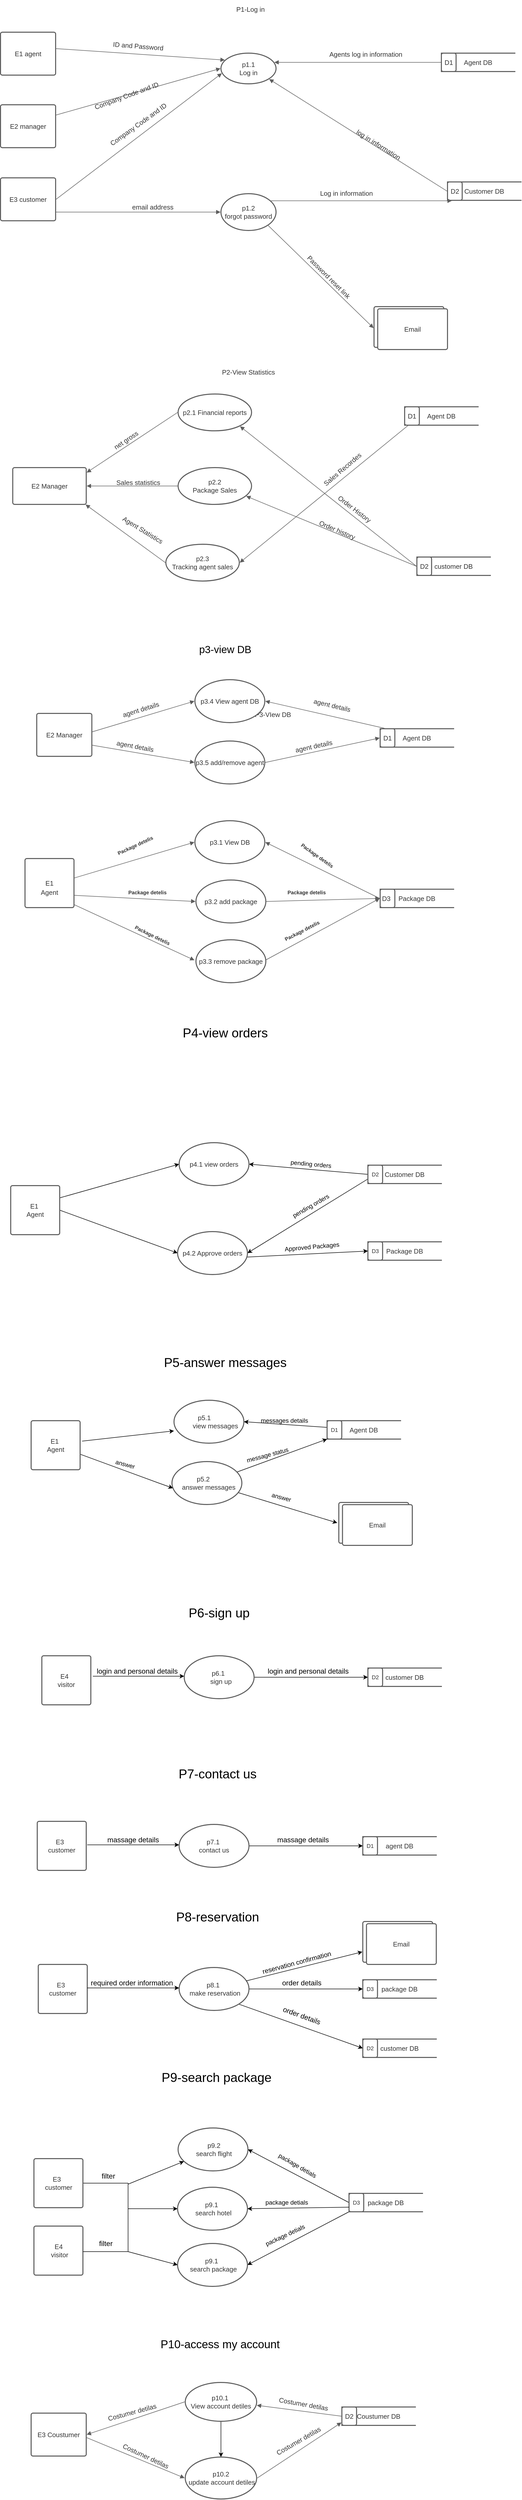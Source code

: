 <mxfile version="13.10.5" type="device"><diagram id="QrRpbcnDseJX6A9ON1VO" name="Page-1"><mxGraphModel dx="1021" dy="529" grid="1" gridSize="10" guides="1" tooltips="1" connect="1" arrows="1" fold="1" page="1" pageScale="1" pageWidth="850" pageHeight="1100" math="0" shadow="0"><root><mxCell id="0"/><mxCell id="1" parent="0"/><UserObject label="P2-View Statistics" lucidchartObjectId="ReqR-du7.y2O" id="9GR_XanvGWh6--IEM0tD-37"><mxCell style="html=1;overflow=block;whiteSpace=wrap;strokeColor=none;fillColor=none;whiteSpace=wrap;fontSize=13;fontColor=#333333;spacing=0;strokeOpacity=100;rounded=1;absoluteArcSize=1;arcSize=7;strokeWidth=2;" parent="1" vertex="1" zOrder="0"><mxGeometry x="474" y="770" width="144" height="36" as="geometry"/></mxCell></UserObject><UserObject label="P1-Log in" lucidchartObjectId="teqROVmD6ZaK" id="9GR_XanvGWh6--IEM0tD-38"><mxCell style="html=1;overflow=block;whiteSpace=wrap;strokeColor=none;fillColor=none;whiteSpace=wrap;fontSize=13;fontColor=#333333;spacing=0;strokeOpacity=100;rounded=1;absoluteArcSize=1;arcSize=7;strokeWidth=2;" parent="1" vertex="1" zOrder="0"><mxGeometry x="478" y="60" width="144" height="36" as="geometry"/></mxCell></UserObject><UserObject label="g" lucidchartObjectId="udqRKR_sJmII" id="9GR_XanvGWh6--IEM0tD-39"><mxCell style="html=1;overflow=block;whiteSpace=wrap;strokeColor=none;fillColor=none;whiteSpace=wrap;fontSize=13;fontColor=#333333;spacing=0;strokeOpacity=100;rounded=1;absoluteArcSize=1;arcSize=7;strokeWidth=2;" parent="1" vertex="1" zOrder="0"><mxGeometry x="420" y="828" width="144" height="36" as="geometry"/></mxCell></UserObject><mxCell id="9GR_XanvGWh6--IEM0tD-40" value="Customer DB" style="html=1;overflow=block;whiteSpace=wrap;shape=partialRectangle;right=0;whiteSpace=wrap;fontSize=13;fontColor=#333333;whiteSpace=wrap;spacing=0;strokeColor=#5e5e5e;strokeOpacity=100;rounded=1;absoluteArcSize=1;arcSize=7;strokeWidth=2;" parent="1" vertex="1" zOrder="4"><mxGeometry x="936" y="416" width="144" height="36" as="geometry"/></mxCell><mxCell id="9GR_XanvGWh6--IEM0tD-41" value="D2" style="part=1;whiteSpace=wrap;fontSize=13;fontColor=#333333;whiteSpace=wrap;spacing=0;strokeColor=#5e5e5e;strokeOpacity=100;rounded=1;absoluteArcSize=1;arcSize=7;strokeWidth=2;" parent="9GR_XanvGWh6--IEM0tD-40" vertex="1"><mxGeometry width="28.8" height="36" as="geometry"/></mxCell><UserObject label="p1.1&#10;Log in" lucidchartObjectId="_8oR2PB__ig1" id="9GR_XanvGWh6--IEM0tD-42"><mxCell style="html=1;overflow=block;whiteSpace=wrap;ellipse;whiteSpace=wrap;fontSize=13;fontColor=#333333;spacing=0;strokeColor=#5e5e5e;strokeOpacity=100;rounded=1;absoluteArcSize=1;arcSize=7;strokeWidth=2;" parent="1" vertex="1" zOrder="6"><mxGeometry x="492" y="164" width="108" height="60" as="geometry"/></mxCell></UserObject><UserObject label="p1.2&#10;forgot password" lucidchartObjectId="a9oR7JZqD_cd" id="9GR_XanvGWh6--IEM0tD-43"><mxCell style="html=1;overflow=block;whiteSpace=wrap;ellipse;whiteSpace=wrap;fontSize=13;fontColor=#333333;spacing=0;strokeColor=#5e5e5e;strokeOpacity=100;rounded=1;absoluteArcSize=1;arcSize=7;strokeWidth=2;" parent="1" vertex="1" zOrder="7"><mxGeometry x="492" y="439" width="108" height="72" as="geometry"/></mxCell></UserObject><UserObject label="E3    customer" lucidchartObjectId="z9oR7-CQBSsf" id="9GR_XanvGWh6--IEM0tD-44"><mxCell style="html=1;overflow=block;whiteSpace=wrap;;whiteSpace=wrap;fontSize=13;fontColor=#333333;spacing=0;strokeColor=#5e5e5e;strokeOpacity=100;rounded=1;absoluteArcSize=1;arcSize=7;strokeWidth=2;" parent="1" vertex="1" zOrder="8"><mxGeometry x="60" y="408" width="108" height="84" as="geometry"/></mxCell></UserObject><UserObject label="E1          agent" lucidchartObjectId="C9oR3fteXesi" id="9GR_XanvGWh6--IEM0tD-45"><mxCell style="html=1;overflow=block;whiteSpace=wrap;;whiteSpace=wrap;fontSize=13;fontColor=#333333;spacing=0;strokeColor=#5e5e5e;strokeOpacity=100;rounded=1;absoluteArcSize=1;arcSize=7;strokeWidth=2;" parent="1" vertex="1" zOrder="9"><mxGeometry x="60" y="123" width="108" height="84" as="geometry"/></mxCell></UserObject><UserObject label="" lucidchartObjectId="C-oR9iPh4eHP" id="9GR_XanvGWh6--IEM0tD-46"><mxCell style="html=1;jettySize=18;whiteSpace=wrap;fontSize=11;strokeColor=#5E5E5E;rounded=0;startArrow=none;;endArrow=block;endFill=1;;exitX=1.008;exitY=0.5;exitPerimeter=0;entryX=0.016;entryY=0.658;entryPerimeter=0;" parent="1" source="9GR_XanvGWh6--IEM0tD-44" target="9GR_XanvGWh6--IEM0tD-42" edge="1"><mxGeometry width="100" height="100" relative="1" as="geometry"><Array as="points"/></mxGeometry></mxCell></UserObject><UserObject label="" lucidchartObjectId="J-oRUfjWiSjA" id="9GR_XanvGWh6--IEM0tD-47"><mxCell style="html=1;jettySize=18;whiteSpace=wrap;fontSize=11;strokeColor=#5E5E5E;rounded=0;startArrow=none;;endArrow=block;endFill=1;;exitX=1.008;exitY=0.798;exitPerimeter=0;entryX=-0.008;entryY=0.5;entryPerimeter=0;" parent="1" source="9GR_XanvGWh6--IEM0tD-44" target="9GR_XanvGWh6--IEM0tD-43" edge="1"><mxGeometry width="100" height="100" relative="1" as="geometry"><Array as="points"/></mxGeometry></mxCell></UserObject><UserObject label="" lucidchartObjectId="4-oRcEE.8EHJ" id="9GR_XanvGWh6--IEM0tD-48"><mxCell style="html=1;jettySize=18;whiteSpace=wrap;fontSize=11;strokeColor=#5E5E5E;rounded=0;startArrow=none;;endArrow=block;endFill=1;;exitX=1.008;exitY=0.382;exitPerimeter=0;entryX=0.07;entryY=0.225;entryPerimeter=0;" parent="1" source="9GR_XanvGWh6--IEM0tD-45" target="9GR_XanvGWh6--IEM0tD-42" edge="1"><mxGeometry width="100" height="100" relative="1" as="geometry"><Array as="points"/></mxGeometry></mxCell></UserObject><UserObject label="" lucidchartObjectId="p_oREuMzyaFZ" id="9GR_XanvGWh6--IEM0tD-49"><mxCell style="html=1;jettySize=18;whiteSpace=wrap;fontSize=11;strokeColor=#5E5E5E;rounded=0;startArrow=none;;endArrow=block;endFill=1;;exitX=0.907;exitY=0.193;exitPerimeter=0;entryX=0.059;entryY=1.025;entryPerimeter=0;" parent="1" source="9GR_XanvGWh6--IEM0tD-43" target="9GR_XanvGWh6--IEM0tD-40" edge="1"><mxGeometry width="100" height="100" relative="1" as="geometry"><Array as="points"/></mxGeometry></mxCell></UserObject><UserObject label="ID and Password" lucidchartObjectId="HdpRcxqaONQg" id="9GR_XanvGWh6--IEM0tD-50"><mxCell style="html=1;overflow=block;whiteSpace=wrap;;whiteSpace=wrap;fontSize=13;fontColor=#333333;spacing=3;strokeOpacity=0;fillOpacity=0;rounded=1;absoluteArcSize=1;arcSize=7;rotation=4.377;fillColor=#ffffff;strokeWidth=2;" parent="1" vertex="1" zOrder="18"><mxGeometry x="208" y="132" width="244" height="36" as="geometry"/></mxCell></UserObject><UserObject label="  email address" lucidchartObjectId="5epRMEV3CB3r" id="9GR_XanvGWh6--IEM0tD-51"><mxCell style="html=1;overflow=block;whiteSpace=wrap;;whiteSpace=wrap;fontSize=13;fontColor=#333333;spacing=3;strokeOpacity=0;fillOpacity=0;rounded=1;absoluteArcSize=1;arcSize=7;fillColor=#ffffff;strokeWidth=2;" parent="1" vertex="1" zOrder="19"><mxGeometry x="257" y="446" width="203" height="38" as="geometry"/></mxCell></UserObject><UserObject label="" lucidchartObjectId="2lpRUgwNAyIz" id="9GR_XanvGWh6--IEM0tD-52"><mxCell style="html=1;jettySize=18;whiteSpace=wrap;fontSize=11;strokeColor=#5E5E5E;rounded=0;startArrow=none;;endArrow=block;endFill=1;;exitX=0.857;exitY=0.865;exitPerimeter=0;entryX=-0.006;entryY=0.5;entryPerimeter=0;" parent="1" source="9GR_XanvGWh6--IEM0tD-43" target="9GR_XanvGWh6--IEM0tD-53" edge="1"><mxGeometry width="100" height="100" relative="1" as="geometry"><Array as="points"/></mxGeometry></mxCell></UserObject><mxCell id="9GR_XanvGWh6--IEM0tD-53" value="" style="html=1;overflow=block;whiteSpace=wrap;strokeColor=none;fillColor=none;whiteSpace=wrap;fontSize=13;fontColor=#333333;spacing=0;strokeOpacity=100;rounded=1;absoluteArcSize=1;arcSize=7;strokeWidth=2;" parent="1" vertex="1" zOrder="24"><mxGeometry x="792" y="660" width="144" height="84" as="geometry"/></mxCell><mxCell id="9GR_XanvGWh6--IEM0tD-54" value="" style="part=1;whiteSpace=wrap;fontSize=13;fontColor=#333333;spacing=0;strokeColor=#5e5e5e;strokeOpacity=100;rounded=1;absoluteArcSize=1;arcSize=7;strokeWidth=2;" parent="9GR_XanvGWh6--IEM0tD-53" vertex="1"><mxGeometry width="136.8" height="79.8" as="geometry"/></mxCell><mxCell id="9GR_XanvGWh6--IEM0tD-55" value="Email" style="part=1;whiteSpace=wrap;fontSize=13;fontColor=#333333;whiteSpace=wrap;spacing=0;strokeColor=#5e5e5e;strokeOpacity=100;rounded=1;absoluteArcSize=1;arcSize=7;strokeWidth=2;" parent="9GR_XanvGWh6--IEM0tD-53" vertex="1"><mxGeometry x="7.2" y="4.2" width="136.8" height="79.8" as="geometry"/></mxCell><UserObject label="Password reset link" lucidchartObjectId="wmpRgPL0sfP7" id="9GR_XanvGWh6--IEM0tD-56"><mxCell style="html=1;overflow=block;whiteSpace=wrap;;whiteSpace=wrap;fontSize=13;fontColor=#333333;spacing=3;strokeOpacity=0;fillOpacity=0;rounded=1;absoluteArcSize=1;arcSize=7;rotation=45;fillColor=#ffffff;strokeWidth=2;" parent="1" vertex="1" zOrder="25"><mxGeometry x="607" y="583" width="193" height="38" as="geometry"/></mxCell></UserObject><UserObject label="log in information" lucidchartObjectId="LopRLSuWyUa1" id="9GR_XanvGWh6--IEM0tD-57"><mxCell style="html=1;overflow=block;whiteSpace=wrap;;whiteSpace=wrap;fontSize=13;fontColor=#333333;spacing=3;strokeOpacity=0;fillOpacity=0;rounded=1;absoluteArcSize=1;arcSize=7;rotation=32.169;fillColor=#ffffff;strokeWidth=2;" parent="1" vertex="1" zOrder="27"><mxGeometry x="651" y="325" width="300" height="36" as="geometry"/></mxCell></UserObject><UserObject label=" Log in information" lucidchartObjectId="pqpRrB4TbWdz" id="9GR_XanvGWh6--IEM0tD-58"><mxCell style="html=1;overflow=block;whiteSpace=wrap;;whiteSpace=wrap;fontSize=13;fontColor=#333333;spacing=3;strokeOpacity=0;fillOpacity=0;rounded=1;absoluteArcSize=1;arcSize=7;fillColor=#ffffff;strokeWidth=2;" parent="1" vertex="1" zOrder="28"><mxGeometry x="588" y="420" width="300" height="36" as="geometry"/></mxCell></UserObject><UserObject label="E2 manager" lucidchartObjectId="c1pRDHSukLux" id="9GR_XanvGWh6--IEM0tD-59"><mxCell style="html=1;overflow=block;whiteSpace=wrap;;whiteSpace=wrap;fontSize=13;fontColor=#333333;spacing=0;strokeColor=#5e5e5e;strokeOpacity=100;rounded=1;absoluteArcSize=1;arcSize=7;strokeWidth=2;" parent="1" vertex="1" zOrder="29"><mxGeometry x="60" y="265" width="108" height="84" as="geometry"/></mxCell></UserObject><UserObject label="" lucidchartObjectId="j1pR9SREk_cF" id="9GR_XanvGWh6--IEM0tD-60"><mxCell style="html=1;jettySize=18;whiteSpace=wrap;fontSize=11;strokeColor=#5E5E5E;rounded=0;startArrow=none;;endArrow=block;endFill=1;;exitX=1.008;exitY=0.239;exitPerimeter=0;entryX=-0.008;entryY=0.5;entryPerimeter=0;" parent="1" source="9GR_XanvGWh6--IEM0tD-59" target="9GR_XanvGWh6--IEM0tD-42" edge="1"><mxGeometry width="100" height="100" relative="1" as="geometry"><Array as="points"/></mxGeometry></mxCell></UserObject><mxCell id="9GR_XanvGWh6--IEM0tD-61" value="Agent DB" style="html=1;overflow=block;whiteSpace=wrap;shape=partialRectangle;right=0;whiteSpace=wrap;fontSize=13;fontColor=#333333;whiteSpace=wrap;spacing=0;strokeColor=#5e5e5e;strokeOpacity=100;rounded=1;absoluteArcSize=1;arcSize=7;strokeWidth=2;" parent="1" vertex="1" zOrder="31"><mxGeometry x="924" y="164" width="144" height="36" as="geometry"/></mxCell><mxCell id="9GR_XanvGWh6--IEM0tD-62" value="D1" style="part=1;whiteSpace=wrap;fontSize=13;fontColor=#333333;whiteSpace=wrap;spacing=0;strokeColor=#5e5e5e;strokeOpacity=100;rounded=1;absoluteArcSize=1;arcSize=7;strokeWidth=2;" parent="9GR_XanvGWh6--IEM0tD-61" vertex="1"><mxGeometry width="28.8" height="36" as="geometry"/></mxCell><UserObject label="Company Code and ID" lucidchartObjectId="v4pRweZRWGve" id="9GR_XanvGWh6--IEM0tD-63"><mxCell style="html=1;overflow=block;whiteSpace=wrap;;whiteSpace=wrap;fontSize=13;fontColor=#333333;spacing=3;strokeOpacity=0;fillOpacity=0;rounded=1;absoluteArcSize=1;arcSize=7;rotation=-20.167;fillColor=#ffffff;strokeWidth=2;" parent="1" vertex="1" zOrder="32"><mxGeometry x="157" y="229" width="300" height="36" as="geometry"/></mxCell></UserObject><UserObject label="            E2          &#9;   Manager" lucidchartObjectId="xdqRfZC-o3EQ" id="9GR_XanvGWh6--IEM0tD-64"><mxCell style="html=1;overflow=block;whiteSpace=wrap;;whiteSpace=wrap;fontSize=13;fontColor=#333333;spacing=0;verticalAlign=middle;strokeColor=#5e5e5e;strokeOpacity=100;rounded=1;absoluteArcSize=1;arcSize=7;strokeWidth=2;" parent="1" vertex="1" zOrder="33"><mxGeometry x="84" y="975" width="144" height="72" as="geometry"/></mxCell></UserObject><mxCell id="9GR_XanvGWh6--IEM0tD-65" value="Agent DB" style="html=1;overflow=block;whiteSpace=wrap;shape=partialRectangle;right=0;whiteSpace=wrap;fontSize=13;fontColor=#333333;whiteSpace=wrap;spacing=0;strokeColor=#5e5e5e;strokeOpacity=100;rounded=1;absoluteArcSize=1;arcSize=7;strokeWidth=2;" parent="1" vertex="1" zOrder="35"><mxGeometry x="852" y="856" width="144" height="36" as="geometry"/></mxCell><mxCell id="9GR_XanvGWh6--IEM0tD-66" value="D1" style="part=1;whiteSpace=wrap;fontSize=13;fontColor=#333333;whiteSpace=wrap;spacing=0;strokeColor=#5e5e5e;strokeOpacity=100;rounded=1;absoluteArcSize=1;arcSize=7;strokeWidth=2;" parent="9GR_XanvGWh6--IEM0tD-65" vertex="1"><mxGeometry width="28.8" height="36" as="geometry"/></mxCell><UserObject label="p2.1            Financial reports" lucidchartObjectId="xdqRqwoNRf2g" id="9GR_XanvGWh6--IEM0tD-67"><mxCell style="html=1;overflow=block;whiteSpace=wrap;ellipse;whiteSpace=wrap;fontSize=13;fontColor=#333333;spacing=0;strokeColor=#5e5e5e;strokeOpacity=100;rounded=1;absoluteArcSize=1;arcSize=7;strokeWidth=2;" parent="1" vertex="1" zOrder="36"><mxGeometry x="408" y="831" width="144" height="72" as="geometry"/></mxCell></UserObject><UserObject label="p2.2&#10;Package Sales" lucidchartObjectId="xdqRTqwqJkGz" id="9GR_XanvGWh6--IEM0tD-68"><mxCell style="html=1;overflow=block;whiteSpace=wrap;ellipse;whiteSpace=wrap;fontSize=13;fontColor=#333333;spacing=0;strokeColor=#5e5e5e;strokeOpacity=100;rounded=1;absoluteArcSize=1;arcSize=7;strokeWidth=2;" parent="1" vertex="1" zOrder="37"><mxGeometry x="408" y="975" width="144" height="72" as="geometry"/></mxCell></UserObject><UserObject label="p2.3&#10;Tracking agent sales " lucidchartObjectId="xdqRtd7ij2-." id="9GR_XanvGWh6--IEM0tD-69"><mxCell style="html=1;overflow=block;whiteSpace=wrap;ellipse;whiteSpace=wrap;fontSize=13;fontColor=#333333;spacing=0;strokeColor=#5e5e5e;strokeOpacity=100;rounded=1;absoluteArcSize=1;arcSize=7;strokeWidth=2;" parent="1" vertex="1" zOrder="38"><mxGeometry x="384" y="1125" width="144" height="72" as="geometry"/></mxCell></UserObject><mxCell id="9GR_XanvGWh6--IEM0tD-70" value="customer DB" style="html=1;overflow=block;whiteSpace=wrap;shape=partialRectangle;right=0;whiteSpace=wrap;fontSize=13;fontColor=#333333;whiteSpace=wrap;spacing=0;strokeColor=#5e5e5e;strokeOpacity=100;rounded=1;absoluteArcSize=1;arcSize=7;strokeWidth=2;" parent="1" vertex="1" zOrder="41"><mxGeometry x="876" y="1150" width="144" height="36" as="geometry"/></mxCell><mxCell id="9GR_XanvGWh6--IEM0tD-71" value="D2" style="part=1;whiteSpace=wrap;fontSize=13;fontColor=#333333;whiteSpace=wrap;spacing=0;strokeColor=#5e5e5e;strokeOpacity=100;rounded=1;absoluteArcSize=1;arcSize=7;strokeWidth=2;" parent="9GR_XanvGWh6--IEM0tD-70" vertex="1"><mxGeometry width="28.8" height="36" as="geometry"/></mxCell><UserObject label="" lucidchartObjectId="xdqRR3h.x97o" id="9GR_XanvGWh6--IEM0tD-72"><mxCell style="html=1;jettySize=18;whiteSpace=wrap;fontSize=11;strokeColor=#5E5E5E;rounded=0;startArrow=none;;endArrow=block;endFill=1;;exitX=-0.006;exitY=0.5;exitPerimeter=0;entryX=0.843;entryY=0.878;entryPerimeter=0;" parent="1" source="9GR_XanvGWh6--IEM0tD-70" target="9GR_XanvGWh6--IEM0tD-67" edge="1"><mxGeometry width="100" height="100" relative="1" as="geometry"><Array as="points"/></mxGeometry></mxCell></UserObject><UserObject label="" lucidchartObjectId="xdqRgpsaqk3Z" id="9GR_XanvGWh6--IEM0tD-73"><mxCell style="html=1;jettySize=18;whiteSpace=wrap;fontSize=11;strokeColor=#5E5E5E;rounded=0;startArrow=none;;endArrow=block;endFill=1;;exitX=-0.006;exitY=0.5;exitPerimeter=0;entryX=0.927;entryY=0.776;entryPerimeter=0;" parent="1" source="9GR_XanvGWh6--IEM0tD-70" target="9GR_XanvGWh6--IEM0tD-68" edge="1"><mxGeometry width="100" height="100" relative="1" as="geometry"><Array as="points"/></mxGeometry></mxCell></UserObject><UserObject label="" lucidchartObjectId="xdqRWjGFt~pj" id="9GR_XanvGWh6--IEM0tD-74"><mxCell style="html=1;jettySize=18;whiteSpace=wrap;fontSize=11;strokeColor=#5E5E5E;rounded=0;startArrow=none;;endArrow=block;endFill=1;;exitX=-0.006;exitY=0.5;exitPerimeter=0;entryX=1.006;entryY=0.135;entryPerimeter=0;" parent="1" source="9GR_XanvGWh6--IEM0tD-67" target="9GR_XanvGWh6--IEM0tD-64" edge="1"><mxGeometry width="100" height="100" relative="1" as="geometry"><Array as="points"/></mxGeometry></mxCell></UserObject><UserObject label="" lucidchartObjectId="xdqRVMaFbWk7" id="9GR_XanvGWh6--IEM0tD-75"><mxCell style="html=1;jettySize=18;whiteSpace=wrap;fontSize=11;strokeColor=#5E5E5E;rounded=0;startArrow=none;;endArrow=block;endFill=1;;exitX=-0.006;exitY=0.5;exitPerimeter=0;entryX=1.006;entryY=0.5;entryPerimeter=0;" parent="1" source="9GR_XanvGWh6--IEM0tD-68" target="9GR_XanvGWh6--IEM0tD-64" edge="1"><mxGeometry width="100" height="100" relative="1" as="geometry"><Array as="points"/></mxGeometry></mxCell></UserObject><UserObject label="" lucidchartObjectId="xdqRv-e0rNOi" id="9GR_XanvGWh6--IEM0tD-76"><mxCell style="html=1;jettySize=18;whiteSpace=wrap;fontSize=11;strokeColor=#5E5E5E;rounded=0;startArrow=none;;endArrow=block;endFill=1;;exitX=-0.006;exitY=0.5;exitPerimeter=0;entryX=0.991;entryY=1.004;entryPerimeter=0;" parent="1" source="9GR_XanvGWh6--IEM0tD-69" target="9GR_XanvGWh6--IEM0tD-64" edge="1"><mxGeometry width="100" height="100" relative="1" as="geometry"><Array as="points"/></mxGeometry></mxCell></UserObject><UserObject label="" lucidchartObjectId="xdqRD_gRzOXD" id="9GR_XanvGWh6--IEM0tD-77"><mxCell style="html=1;jettySize=18;whiteSpace=wrap;fontSize=11;strokeColor=#5E5E5E;rounded=0;startArrow=none;;endArrow=block;endFill=1;;exitX=0.044;exitY=1.025;exitPerimeter=0;entryX=1.006;entryY=0.5;entryPerimeter=0;" parent="1" source="9GR_XanvGWh6--IEM0tD-65" target="9GR_XanvGWh6--IEM0tD-69" edge="1"><mxGeometry width="100" height="100" relative="1" as="geometry"><Array as="points"/></mxGeometry></mxCell></UserObject><UserObject label="Order History" lucidchartObjectId="xdqRaMmhaEHs" id="9GR_XanvGWh6--IEM0tD-78"><mxCell style="html=1;overflow=block;whiteSpace=wrap;;whiteSpace=wrap;fontSize=13;fontColor=#333333;spacing=3;strokeOpacity=0;fillOpacity=0;rounded=1;absoluteArcSize=1;arcSize=7;rotation=37.336;fillColor=#ffffff;strokeWidth=2;" parent="1" vertex="1" zOrder="49"><mxGeometry x="664" y="1038" width="180" height="36" as="geometry"/></mxCell></UserObject><UserObject label="net gross" lucidchartObjectId="xdqRw6jtEKlR" id="9GR_XanvGWh6--IEM0tD-79"><mxCell style="html=1;overflow=block;whiteSpace=wrap;;whiteSpace=wrap;fontSize=13;fontColor=#333333;spacing=3;strokeOpacity=0;fillOpacity=0;rounded=1;absoluteArcSize=1;arcSize=7;rotation=-33.782;fillColor=#ffffff;strokeWidth=2;" parent="1" vertex="1" zOrder="50"><mxGeometry x="216" y="903" width="180" height="36" as="geometry"/></mxCell></UserObject><UserObject label="Order history" lucidchartObjectId="xdqRvTG2-AH0" id="9GR_XanvGWh6--IEM0tD-80"><mxCell style="html=1;overflow=block;whiteSpace=wrap;;whiteSpace=wrap;fontSize=13;fontColor=#333333;spacing=3;strokeOpacity=0;fillOpacity=0;rounded=1;absoluteArcSize=1;arcSize=7;rotation=23.115;fillColor=#ffffff;strokeWidth=2;" parent="1" vertex="1" zOrder="51"><mxGeometry x="636" y="1079" width="168" height="36" as="geometry"/></mxCell></UserObject><UserObject label="Sales statistics" lucidchartObjectId="xdqR5A5pIKLF" id="9GR_XanvGWh6--IEM0tD-81"><mxCell style="html=1;overflow=block;whiteSpace=wrap;;whiteSpace=wrap;fontSize=13;fontColor=#333333;spacing=3;strokeOpacity=0;fillOpacity=0;rounded=1;absoluteArcSize=1;arcSize=7;fillColor=#ffffff;strokeWidth=2;" parent="1" vertex="1" zOrder="52"><mxGeometry x="240" y="986" width="180" height="36" as="geometry"/></mxCell></UserObject><UserObject label="Sales Recordes" lucidchartObjectId="xdqRxmonmaco" id="9GR_XanvGWh6--IEM0tD-82"><mxCell style="html=1;overflow=block;whiteSpace=wrap;;whiteSpace=wrap;fontSize=13;fontColor=#333333;spacing=3;strokeOpacity=0;fillOpacity=0;rounded=1;absoluteArcSize=1;arcSize=7;rotation=-40.367;fillColor=#ffffff;strokeWidth=2;" parent="1" vertex="1" zOrder="53"><mxGeometry x="640" y="960" width="180" height="36" as="geometry"/></mxCell></UserObject><UserObject label="Agent Statistics" lucidchartObjectId="xdqRzhSz7.zN" id="9GR_XanvGWh6--IEM0tD-83"><mxCell style="html=1;overflow=block;whiteSpace=wrap;;whiteSpace=wrap;fontSize=13;fontColor=#333333;spacing=3;strokeOpacity=0;fillOpacity=0;rounded=1;absoluteArcSize=1;arcSize=7;rotation=31.493;fillColor=#ffffff;strokeWidth=2;" parent="1" vertex="1" zOrder="54"><mxGeometry x="255" y="1079" width="168" height="36" as="geometry"/></mxCell></UserObject><UserObject label="" lucidchartObjectId="uuqRb5b1mVku" id="9GR_XanvGWh6--IEM0tD-84"><mxCell style="html=1;jettySize=18;whiteSpace=wrap;fontSize=11;strokeColor=#5E5E5E;rounded=0;startArrow=none;;endArrow=block;endFill=1;;exitX=-0.006;exitY=0.5;exitPerimeter=0;entryX=0.969;entryY=0.3;entryPerimeter=0;" parent="1" source="9GR_XanvGWh6--IEM0tD-61" target="9GR_XanvGWh6--IEM0tD-42" edge="1"><mxGeometry width="100" height="100" relative="1" as="geometry"><Array as="points"/></mxGeometry></mxCell></UserObject><UserObject label="Agents log in information" lucidchartObjectId="6uqR6OQQc0Uh" id="9GR_XanvGWh6--IEM0tD-85"><mxCell style="html=1;overflow=block;whiteSpace=wrap;;whiteSpace=wrap;fontSize=13;fontColor=#333333;spacing=3;strokeOpacity=0;fillOpacity=0;rounded=1;absoluteArcSize=1;arcSize=7;fillColor=#ffffff;strokeWidth=2;" parent="1" vertex="1" zOrder="66"><mxGeometry x="626" y="148" width="300" height="36" as="geometry"/></mxCell></UserObject><UserObject label="" lucidchartObjectId="CvqRKtXeBVNj" id="9GR_XanvGWh6--IEM0tD-86"><mxCell style="html=1;jettySize=18;whiteSpace=wrap;fontSize=11;strokeColor=#5E5E5E;rounded=0;startArrow=none;;endArrow=block;endFill=1;;exitX=-0.006;exitY=0.5;exitPerimeter=0;entryX=0.875;entryY=0.848;entryPerimeter=0;" parent="1" source="9GR_XanvGWh6--IEM0tD-40" target="9GR_XanvGWh6--IEM0tD-42" edge="1"><mxGeometry width="100" height="100" relative="1" as="geometry"><Array as="points"/></mxGeometry></mxCell></UserObject><UserObject label="Company Code and ID" lucidchartObjectId="CyqR67gM-r10" id="9GR_XanvGWh6--IEM0tD-87"><mxCell style="html=1;overflow=block;whiteSpace=wrap;;whiteSpace=wrap;fontSize=13;fontColor=#333333;spacing=3;strokeOpacity=0;fillOpacity=0;rounded=1;absoluteArcSize=1;arcSize=7;rotation=-35.743;fillColor=#ffffff;strokeWidth=2;" parent="1" vertex="1" zOrder="68"><mxGeometry x="180" y="285" width="300" height="36" as="geometry"/></mxCell></UserObject><UserObject label="P3-VIew DB" lucidchartObjectId="nRqROQ0Amasg" id="9GR_XanvGWh6--IEM0tD-88"><mxCell style="html=1;overflow=block;whiteSpace=wrap;strokeColor=none;fillColor=none;whiteSpace=wrap;fontSize=13;fontColor=#333333;spacing=0;strokeOpacity=100;rounded=1;absoluteArcSize=1;arcSize=7;strokeWidth=2;" parent="1" vertex="1" zOrder="0"><mxGeometry x="522" y="1440" width="144" height="36" as="geometry"/></mxCell></UserObject><UserObject label="E2      Manager" lucidchartObjectId="fJpRAZuVMRUr" id="9GR_XanvGWh6--IEM0tD-89"><mxCell style="html=1;overflow=block;whiteSpace=wrap;;whiteSpace=wrap;fontSize=13;fontColor=#333333;spacing=0;verticalAlign=middle;strokeColor=#5e5e5e;strokeOpacity=100;rounded=1;absoluteArcSize=1;arcSize=7;strokeWidth=2;" parent="1" vertex="1" zOrder="3"><mxGeometry x="131" y="1456" width="108" height="84" as="geometry"/></mxCell></UserObject><UserObject label="" lucidchartObjectId="UKpRzm55G033" id="9GR_XanvGWh6--IEM0tD-90"><mxCell style="html=1;jettySize=18;whiteSpace=wrap;fontSize=11;strokeColor=#5E5E5E;rounded=0;startArrow=none;;endArrow=block;endFill=1;;exitX=1.008;exitY=0.429;exitPerimeter=0;entryX=-0.007;entryY=0.5;entryPerimeter=0;" parent="1" source="9GR_XanvGWh6--IEM0tD-89" target="9GR_XanvGWh6--IEM0tD-118" edge="1"><mxGeometry width="100" height="100" relative="1" as="geometry"><Array as="points"/></mxGeometry></mxCell></UserObject><UserObject label="agent details" lucidchartObjectId="9MpR5fsyVBY9" id="9GR_XanvGWh6--IEM0tD-91"><mxCell style="html=1;overflow=block;whiteSpace=wrap;;whiteSpace=wrap;fontSize=13;fontColor=#333333;spacing=3;strokeOpacity=0;fillOpacity=0;rounded=1;absoluteArcSize=1;arcSize=7;rotation=-17.303;fillColor=#ffffff;strokeWidth=2;" parent="1" vertex="1" zOrder="8"><mxGeometry x="263" y="1430" width="144" height="36" as="geometry"/></mxCell></UserObject><UserObject label="agent details" lucidchartObjectId="4NpRZZxM8Ok-" id="9GR_XanvGWh6--IEM0tD-92"><mxCell style="html=1;overflow=block;whiteSpace=wrap;;whiteSpace=wrap;fontSize=13;fontColor=#333333;spacing=3;strokeOpacity=0;fillOpacity=0;rounded=1;absoluteArcSize=1;arcSize=7;rotation=13.393;fillColor=#ffffff;strokeWidth=2;" parent="1" vertex="1" zOrder="9"><mxGeometry x="638" y="1422" width="144" height="36" as="geometry"/></mxCell></UserObject><UserObject label="E1" lucidchartObjectId="3nqR5SoyKxWw" id="9GR_XanvGWh6--IEM0tD-93"><mxCell style="html=1;overflow=block;whiteSpace=wrap;;whiteSpace=wrap;fontSize=13;fontColor=#333333;spacing=3;strokeColor=#5e5e5e;strokeOpacity=100;rounded=1;absoluteArcSize=1;arcSize=7;strokeWidth=2;" parent="1" vertex="1" zOrder="11"><mxGeometry x="108" y="1740" width="96" height="96" as="geometry"/></mxCell></UserObject><UserObject label="Agent" lucidchartObjectId="3nqRn.EGX-u2" id="9GR_XanvGWh6--IEM0tD-94"><mxCell style="html=1;overflow=block;whiteSpace=wrap;;whiteSpace=wrap;fontSize=13;fontColor=#333333;spacing=3;strokeOpacity=0;fillOpacity=0;rounded=1;absoluteArcSize=1;arcSize=7;fillColor=#ffffff;strokeWidth=2;" parent="1" vertex="1" zOrder="12"><mxGeometry x="84" y="1788" width="144" height="36" as="geometry"/></mxCell></UserObject><UserObject label="p3.1                View DB" lucidchartObjectId="3nqR8hkDsq4r" id="9GR_XanvGWh6--IEM0tD-95"><mxCell style="html=1;overflow=block;whiteSpace=wrap;ellipse;whiteSpace=wrap;fontSize=13;fontColor=#333333;spacing=0;strokeColor=#5e5e5e;strokeOpacity=100;rounded=1;absoluteArcSize=1;arcSize=7;strokeWidth=2;" parent="1" vertex="1" zOrder="13"><mxGeometry x="441" y="1666" width="137" height="84" as="geometry"/></mxCell></UserObject><UserObject label="p3.3            remove package" lucidchartObjectId="3nqRoaDYQr6T" id="9GR_XanvGWh6--IEM0tD-96"><mxCell style="html=1;overflow=block;whiteSpace=wrap;ellipse;whiteSpace=wrap;fontSize=13;fontColor=#333333;spacing=0;strokeColor=#5e5e5e;strokeOpacity=100;rounded=1;absoluteArcSize=1;arcSize=7;strokeWidth=2;" parent="1" vertex="1" zOrder="19"><mxGeometry x="443" y="1899" width="137" height="84" as="geometry"/></mxCell></UserObject><UserObject label="p3.2                  add package" lucidchartObjectId="3nqR9c1VN_wO" id="9GR_XanvGWh6--IEM0tD-97"><mxCell style="html=1;overflow=block;whiteSpace=wrap;ellipse;whiteSpace=wrap;fontSize=13;fontColor=#333333;spacing=0;strokeColor=#5e5e5e;strokeOpacity=100;rounded=1;absoluteArcSize=1;arcSize=7;strokeWidth=2;" parent="1" vertex="1" zOrder="22"><mxGeometry x="443" y="1782" width="137" height="84" as="geometry"/></mxCell></UserObject><UserObject label="" lucidchartObjectId="3nqRcE8GWn4P" id="9GR_XanvGWh6--IEM0tD-98"><mxCell style="html=1;jettySize=18;whiteSpace=wrap;fontSize=11;strokeColor=#5E5E5E;rounded=0;startArrow=none;;endArrow=block;endFill=1;;exitX=1.009;exitY=0.395;exitPerimeter=0;entryX=-0.007;entryY=0.5;entryPerimeter=0;" parent="1" source="9GR_XanvGWh6--IEM0tD-93" target="9GR_XanvGWh6--IEM0tD-95" edge="1"><mxGeometry width="100" height="100" relative="1" as="geometry"><Array as="points"/></mxGeometry></mxCell></UserObject><UserObject label="" lucidchartObjectId="3nqRfXt0jP_R" id="9GR_XanvGWh6--IEM0tD-99"><mxCell style="html=1;jettySize=18;whiteSpace=wrap;fontSize=11;strokeColor=#5E5E5E;rounded=0;startArrow=none;;endArrow=block;endFill=1;;exitX=1.009;exitY=0.75;exitPerimeter=0;entryX=-0.007;entryY=0.5;entryPerimeter=0;" parent="1" source="9GR_XanvGWh6--IEM0tD-93" target="9GR_XanvGWh6--IEM0tD-97" edge="1"><mxGeometry width="100" height="100" relative="1" as="geometry"><Array as="points"/></mxGeometry></mxCell></UserObject><UserObject label="" lucidchartObjectId="3nqRKJm.IJfL" id="9GR_XanvGWh6--IEM0tD-100"><mxCell style="html=1;jettySize=18;whiteSpace=wrap;fontSize=11;strokeColor=#5E5E5E;rounded=0;startArrow=none;;endArrow=block;endFill=1;;exitX=1.009;exitY=0.942;exitPerimeter=0;entryX=-0.007;entryY=0.5;entryPerimeter=0;" parent="1" source="9GR_XanvGWh6--IEM0tD-93" edge="1"><mxGeometry width="100" height="100" relative="1" as="geometry"><Array as="points"/><mxPoint x="440.041" y="1939" as="targetPoint"/></mxGeometry></mxCell></UserObject><mxCell id="9GR_XanvGWh6--IEM0tD-101" value="Package DB" style="html=1;overflow=block;whiteSpace=wrap;shape=partialRectangle;right=0;whiteSpace=wrap;fontSize=13;fontColor=#333333;whiteSpace=wrap;spacing=0;strokeColor=#5e5e5e;strokeOpacity=100;rounded=1;absoluteArcSize=1;arcSize=7;strokeWidth=2;" parent="1" vertex="1" zOrder="29"><mxGeometry x="804" y="1800" width="144" height="36" as="geometry"/></mxCell><mxCell id="9GR_XanvGWh6--IEM0tD-102" value="" style="part=1;whiteSpace=wrap;fontSize=11;whiteSpace=wrap;fontColor=#333333;spacing=0;strokeColor=#5e5e5e;strokeOpacity=100;rounded=1;absoluteArcSize=1;arcSize=7;strokeWidth=2;" parent="9GR_XanvGWh6--IEM0tD-101" vertex="1"><mxGeometry width="28.8" height="36" as="geometry"/></mxCell><UserObject label="D3" lucidchartObjectId="3nqR3iLQIVtd" id="9GR_XanvGWh6--IEM0tD-103"><mxCell style="html=1;overflow=block;whiteSpace=wrap;;whiteSpace=wrap;fontSize=13;fontColor=#333333;spacing=3;strokeOpacity=0;fillOpacity=0;rounded=1;absoluteArcSize=1;arcSize=7;fillColor=#ffffff;strokeWidth=2;" parent="1" vertex="1" zOrder="30"><mxGeometry x="744" y="1800" width="144" height="36" as="geometry"/></mxCell></UserObject><UserObject label="" lucidchartObjectId="3nqReoJWKC8g" id="9GR_XanvGWh6--IEM0tD-104"><mxCell style="html=1;jettySize=18;whiteSpace=wrap;fontSize=11;strokeColor=#5E5E5E;rounded=0;startArrow=none;;endArrow=block;endFill=1;;exitX=-0.006;exitY=0.5;exitPerimeter=0;entryX=1.007;entryY=0.5;entryPerimeter=0;" parent="1" source="9GR_XanvGWh6--IEM0tD-101" target="9GR_XanvGWh6--IEM0tD-95" edge="1"><mxGeometry width="100" height="100" relative="1" as="geometry"><Array as="points"/></mxGeometry></mxCell></UserObject><UserObject label="Package detelis" lucidchartObjectId="3nqRgrM_qwnt" id="9GR_XanvGWh6--IEM0tD-105"><mxCell style="html=1;overflow=block;whiteSpace=wrap;;whiteSpace=wrap;fontSize=10;fontColor=#333333;fontStyle=1;spacing=3;strokeOpacity=0;fillOpacity=0;rounded=1;absoluteArcSize=1;arcSize=7;rotation=35.317;fillColor=#ffffff;strokeWidth=2;" parent="1" vertex="1" zOrder="32"><mxGeometry x="609" y="1716" width="144" height="36" as="geometry"/></mxCell></UserObject><UserObject label="" lucidchartObjectId="3nqR8QxDB1xv" id="9GR_XanvGWh6--IEM0tD-106"><mxCell style="html=1;jettySize=18;whiteSpace=wrap;fontSize=11;strokeColor=#5E5E5E;rounded=0;startArrow=none;;endArrow=block;endFill=1;;exitX=1.007;exitY=0.5;exitPerimeter=0;entryX=-0.006;entryY=0.5;entryPerimeter=0;" parent="1" source="9GR_XanvGWh6--IEM0tD-97" target="9GR_XanvGWh6--IEM0tD-101" edge="1"><mxGeometry width="100" height="100" relative="1" as="geometry"><Array as="points"/></mxGeometry></mxCell></UserObject><UserObject label="" lucidchartObjectId="iFqR6F5t2Q~u" id="9GR_XanvGWh6--IEM0tD-107"><mxCell style="html=1;jettySize=18;whiteSpace=wrap;fontSize=11;strokeColor=#5E5E5E;rounded=0;startArrow=none;;endArrow=block;endFill=1;;exitX=1.007;exitY=0.5;exitPerimeter=0;entryX=-0.006;entryY=0.5;entryPerimeter=0;" parent="1" target="9GR_XanvGWh6--IEM0tD-101" edge="1"><mxGeometry width="100" height="100" relative="1" as="geometry"><Array as="points"/><mxPoint x="578.959" y="1939" as="sourcePoint"/></mxGeometry></mxCell></UserObject><UserObject label="Package detelis" lucidchartObjectId="3nqR.xxqRQhr" id="9GR_XanvGWh6--IEM0tD-108"><mxCell style="html=1;overflow=block;whiteSpace=wrap;;whiteSpace=wrap;fontSize=10;fontColor=#333333;fontStyle=1;spacing=3;strokeOpacity=0;fillOpacity=0;rounded=1;absoluteArcSize=1;arcSize=7;fillColor=#ffffff;strokeWidth=2;" parent="1" vertex="1" zOrder="35"><mxGeometry x="588" y="1788" width="144" height="36" as="geometry"/></mxCell></UserObject><UserObject label="Package detelis" lucidchartObjectId="3nqRW8TWi~PL" id="9GR_XanvGWh6--IEM0tD-109"><mxCell style="html=1;overflow=block;whiteSpace=wrap;;whiteSpace=wrap;fontSize=10;fontColor=#333333;fontStyle=1;spacing=3;strokeOpacity=0;fillOpacity=0;rounded=1;absoluteArcSize=1;arcSize=7;rotation=-27.148;fillColor=#ffffff;strokeWidth=2;" parent="1" vertex="1" zOrder="36"><mxGeometry x="579" y="1863" width="144" height="36" as="geometry"/></mxCell></UserObject><UserObject label="Package detelis" lucidchartObjectId="3nqRY2gHSfri" id="9GR_XanvGWh6--IEM0tD-110"><mxCell style="html=1;overflow=block;whiteSpace=wrap;;whiteSpace=wrap;fontSize=10;fontColor=#333333;fontStyle=1;spacing=3;strokeOpacity=0;fillOpacity=0;rounded=1;absoluteArcSize=1;arcSize=7;fillColor=#ffffff;strokeWidth=2;" parent="1" vertex="1" zOrder="37"><mxGeometry x="276" y="1788" width="144" height="36" as="geometry"/></mxCell></UserObject><UserObject label="Package detelis" lucidchartObjectId="3nqR_DXhPyUs" id="9GR_XanvGWh6--IEM0tD-111"><mxCell style="html=1;overflow=block;whiteSpace=wrap;;whiteSpace=wrap;fontSize=10;fontColor=#333333;fontStyle=1;spacing=3;strokeOpacity=0;fillOpacity=0;rounded=1;absoluteArcSize=1;arcSize=7;rotation=25.949;fillColor=#ffffff;strokeWidth=2;" parent="1" vertex="1" zOrder="38"><mxGeometry x="286" y="1872" width="144" height="36" as="geometry"/></mxCell></UserObject><UserObject label="Package detelis" lucidchartObjectId="3nqRR5.8CkPj" id="9GR_XanvGWh6--IEM0tD-112"><mxCell style="html=1;overflow=block;whiteSpace=wrap;;whiteSpace=wrap;fontSize=10;fontColor=#333333;fontStyle=1;spacing=3;strokeOpacity=0;fillOpacity=0;rounded=1;absoluteArcSize=1;arcSize=7;rotation=-24.708;fillColor=#ffffff;strokeWidth=2;" parent="1" vertex="1" zOrder="39"><mxGeometry x="252" y="1696" width="144" height="36" as="geometry"/></mxCell></UserObject><UserObject label="" lucidchartObjectId="GFqR9OK2vQP8" id="9GR_XanvGWh6--IEM0tD-113"><mxCell style="html=1;jettySize=18;whiteSpace=wrap;fontSize=11;strokeColor=#5E5E5E;rounded=0;startArrow=none;;endArrow=block;endFill=1;;exitX=1.008;exitY=0.741;exitPerimeter=0;entryX=-0.007;entryY=0.5;entryPerimeter=0;" parent="1" source="9GR_XanvGWh6--IEM0tD-89" target="9GR_XanvGWh6--IEM0tD-117" edge="1"><mxGeometry width="100" height="100" relative="1" as="geometry"><Array as="points"/></mxGeometry></mxCell></UserObject><UserObject label="" lucidchartObjectId="GFqRbBoujlyO" id="9GR_XanvGWh6--IEM0tD-114"><mxCell style="html=1;jettySize=18;whiteSpace=wrap;fontSize=11;strokeColor=#5E5E5E;rounded=0;startArrow=none;;endArrow=block;endFill=1;;exitX=1.007;exitY=0.5;exitPerimeter=0;entryX=-0.006;entryY=0.5;entryPerimeter=0;" parent="1" source="9GR_XanvGWh6--IEM0tD-117" target="9GR_XanvGWh6--IEM0tD-119" edge="1"><mxGeometry width="100" height="100" relative="1" as="geometry"><Array as="points"/></mxGeometry></mxCell></UserObject><UserObject label="agent details" lucidchartObjectId="GFqRso8zJX9M" id="9GR_XanvGWh6--IEM0tD-115"><mxCell style="html=1;overflow=block;whiteSpace=wrap;;whiteSpace=wrap;fontSize=13;fontColor=#333333;spacing=3;strokeOpacity=0;fillOpacity=0;rounded=1;absoluteArcSize=1;arcSize=7;rotation=10.512;fillColor=#ffffff;strokeWidth=2;" parent="1" vertex="1" zOrder="47"><mxGeometry x="252" y="1502" width="144" height="36" as="geometry"/></mxCell></UserObject><UserObject label="agent details" lucidchartObjectId="GFqRCzgPK15." id="9GR_XanvGWh6--IEM0tD-116"><mxCell style="html=1;overflow=block;whiteSpace=wrap;;whiteSpace=wrap;fontSize=13;fontColor=#333333;spacing=3;strokeOpacity=0;fillOpacity=0;rounded=1;absoluteArcSize=1;arcSize=7;rotation=-12.203;fillColor=#ffffff;strokeWidth=2;" parent="1" vertex="1" zOrder="48"><mxGeometry x="602" y="1502" width="144" height="36" as="geometry"/></mxCell></UserObject><UserObject label="p3.5       add/remove agent" lucidchartObjectId="lGqRpk55saaa" id="9GR_XanvGWh6--IEM0tD-117"><mxCell style="html=1;overflow=block;whiteSpace=wrap;ellipse;whiteSpace=wrap;fontSize=13;fontColor=#333333;spacing=0;strokeColor=#5e5e5e;strokeOpacity=100;rounded=1;absoluteArcSize=1;arcSize=7;strokeWidth=2;" parent="1" vertex="1" zOrder="49"><mxGeometry x="441" y="1510" width="137" height="84" as="geometry"/></mxCell></UserObject><UserObject label="p3.4                View agent DB" lucidchartObjectId="lGqRAdf59.Ro" id="9GR_XanvGWh6--IEM0tD-118"><mxCell style="html=1;overflow=block;whiteSpace=wrap;ellipse;whiteSpace=wrap;fontSize=13;fontColor=#333333;spacing=0;strokeColor=#5e5e5e;strokeOpacity=100;rounded=1;absoluteArcSize=1;arcSize=7;strokeWidth=2;" parent="1" vertex="1" zOrder="50"><mxGeometry x="441" y="1390" width="137" height="84" as="geometry"/></mxCell></UserObject><mxCell id="9GR_XanvGWh6--IEM0tD-119" value="Agent DB" style="html=1;overflow=block;whiteSpace=wrap;shape=partialRectangle;right=0;whiteSpace=wrap;fontSize=13;fontColor=#333333;whiteSpace=wrap;spacing=0;strokeColor=#5e5e5e;strokeOpacity=100;rounded=1;absoluteArcSize=1;arcSize=7;strokeWidth=2;" parent="1" vertex="1" zOrder="51"><mxGeometry x="804" y="1486" width="144" height="36" as="geometry"/></mxCell><mxCell id="9GR_XanvGWh6--IEM0tD-120" value="D1" style="part=1;whiteSpace=wrap;fontSize=13;fontColor=#333333;whiteSpace=wrap;spacing=0;strokeColor=#5e5e5e;strokeOpacity=100;rounded=1;absoluteArcSize=1;arcSize=7;strokeWidth=2;" parent="9GR_XanvGWh6--IEM0tD-119" vertex="1"><mxGeometry width="28.8" height="36" as="geometry"/></mxCell><UserObject label="" lucidchartObjectId="BIqRN602SnqJ" id="9GR_XanvGWh6--IEM0tD-121"><mxCell style="html=1;jettySize=18;whiteSpace=wrap;fontSize=11;strokeColor=#5E5E5E;rounded=0;startArrow=none;;endArrow=block;endFill=1;;exitX=0.06;exitY=-0.025;exitPerimeter=0;entryX=1.007;entryY=0.5;entryPerimeter=0;" parent="1" source="9GR_XanvGWh6--IEM0tD-119" target="9GR_XanvGWh6--IEM0tD-118" edge="1"><mxGeometry width="100" height="100" relative="1" as="geometry"><Array as="points"/></mxGeometry></mxCell></UserObject><mxCell id="9GR_XanvGWh6--IEM0tD-203" style="edgeStyle=none;rounded=0;orthogonalLoop=1;jettySize=auto;html=1;exitX=1;exitY=0.25;exitDx=0;exitDy=0;entryX=0;entryY=0.5;entryDx=0;entryDy=0;" parent="1" source="9GR_XanvGWh6--IEM0tD-191" target="9GR_XanvGWh6--IEM0tD-200" edge="1"><mxGeometry relative="1" as="geometry"/></mxCell><mxCell id="9GR_XanvGWh6--IEM0tD-205" style="edgeStyle=none;rounded=0;orthogonalLoop=1;jettySize=auto;html=1;exitX=1;exitY=0.5;exitDx=0;exitDy=0;entryX=0;entryY=0.5;entryDx=0;entryDy=0;" parent="1" source="9GR_XanvGWh6--IEM0tD-191" target="9GR_XanvGWh6--IEM0tD-201" edge="1"><mxGeometry relative="1" as="geometry"/></mxCell><UserObject label="E1&amp;nbsp;&lt;br&gt;Agent" lucidchartObjectId="3nqR5SoyKxWw" id="9GR_XanvGWh6--IEM0tD-191"><mxCell style="html=1;overflow=block;whiteSpace=wrap;;whiteSpace=wrap;fontSize=13;fontColor=#333333;spacing=3;strokeColor=#5e5e5e;strokeOpacity=100;rounded=1;absoluteArcSize=1;arcSize=7;strokeWidth=2;" parent="1" vertex="1" zOrder="11"><mxGeometry x="80" y="2380" width="96" height="96" as="geometry"/></mxCell></UserObject><mxCell id="9GR_XanvGWh6--IEM0tD-192" value="Package DB" style="html=1;overflow=block;whiteSpace=wrap;shape=partialRectangle;right=0;whiteSpace=wrap;fontSize=13;fontColor=#333333;whiteSpace=wrap;spacing=0;strokeColor=#5e5e5e;strokeOpacity=100;rounded=1;absoluteArcSize=1;arcSize=7;strokeWidth=2;" parent="1" vertex="1" zOrder="29"><mxGeometry x="780" y="2490" width="144" height="36" as="geometry"/></mxCell><mxCell id="9GR_XanvGWh6--IEM0tD-193" value="D3" style="part=1;whiteSpace=wrap;fontSize=11;whiteSpace=wrap;fontColor=#333333;spacing=0;strokeColor=#5e5e5e;strokeOpacity=100;rounded=1;absoluteArcSize=1;arcSize=7;strokeWidth=2;" parent="9GR_XanvGWh6--IEM0tD-192" vertex="1"><mxGeometry width="28.8" height="36" as="geometry"/></mxCell><mxCell id="9GR_XanvGWh6--IEM0tD-195" value="&lt;font style=&quot;font-size: 20px&quot;&gt;p3-view DB&lt;/font&gt;" style="text;html=1;align=center;verticalAlign=middle;resizable=0;points=[];autosize=1;" parent="1" vertex="1"><mxGeometry x="440" y="1320" width="120" height="20" as="geometry"/></mxCell><mxCell id="9GR_XanvGWh6--IEM0tD-197" value="&lt;font style=&quot;font-size: 25px&quot;&gt;P4-view orders&lt;/font&gt;" style="text;html=1;align=center;verticalAlign=middle;resizable=0;points=[];autosize=1;" parent="1" vertex="1"><mxGeometry x="410" y="2070" width="180" height="20" as="geometry"/></mxCell><mxCell id="9GR_XanvGWh6--IEM0tD-204" style="edgeStyle=none;rounded=0;orthogonalLoop=1;jettySize=auto;html=1;exitX=0;exitY=0.5;exitDx=0;exitDy=0;entryX=1;entryY=0.5;entryDx=0;entryDy=0;" parent="1" source="9GR_XanvGWh6--IEM0tD-198" target="9GR_XanvGWh6--IEM0tD-200" edge="1"><mxGeometry relative="1" as="geometry"/></mxCell><mxCell id="9GR_XanvGWh6--IEM0tD-206" style="edgeStyle=none;rounded=0;orthogonalLoop=1;jettySize=auto;html=1;exitX=0;exitY=0.75;exitDx=0;exitDy=0;entryX=1;entryY=0.5;entryDx=0;entryDy=0;" parent="1" source="9GR_XanvGWh6--IEM0tD-198" target="9GR_XanvGWh6--IEM0tD-201" edge="1"><mxGeometry relative="1" as="geometry"/></mxCell><mxCell id="9GR_XanvGWh6--IEM0tD-198" value="Customer DB" style="html=1;overflow=block;whiteSpace=wrap;shape=partialRectangle;right=0;whiteSpace=wrap;fontSize=13;fontColor=#333333;whiteSpace=wrap;spacing=0;strokeColor=#5e5e5e;strokeOpacity=100;rounded=1;absoluteArcSize=1;arcSize=7;strokeWidth=2;" parent="1" vertex="1" zOrder="29"><mxGeometry x="780" y="2340" width="144" height="36" as="geometry"/></mxCell><mxCell id="9GR_XanvGWh6--IEM0tD-199" value="D2" style="part=1;whiteSpace=wrap;fontSize=11;whiteSpace=wrap;fontColor=#333333;spacing=0;strokeColor=#5e5e5e;strokeOpacity=100;rounded=1;absoluteArcSize=1;arcSize=7;strokeWidth=2;" parent="9GR_XanvGWh6--IEM0tD-198" vertex="1"><mxGeometry width="28.8" height="36" as="geometry"/></mxCell><UserObject label="p4.1 view orders" lucidchartObjectId="3nqRoaDYQr6T" id="9GR_XanvGWh6--IEM0tD-200"><mxCell style="html=1;overflow=block;whiteSpace=wrap;ellipse;whiteSpace=wrap;fontSize=13;fontColor=#333333;spacing=0;strokeColor=#5e5e5e;strokeOpacity=100;rounded=1;absoluteArcSize=1;arcSize=7;strokeWidth=2;" parent="1" vertex="1" zOrder="19"><mxGeometry x="410" y="2296" width="137" height="84" as="geometry"/></mxCell></UserObject><mxCell id="9GR_XanvGWh6--IEM0tD-207" style="edgeStyle=none;rounded=0;orthogonalLoop=1;jettySize=auto;html=1;entryX=0;entryY=0.5;entryDx=0;entryDy=0;" parent="1" target="9GR_XanvGWh6--IEM0tD-193" edge="1"><mxGeometry relative="1" as="geometry"><mxPoint x="540" y="2520" as="sourcePoint"/></mxGeometry></mxCell><UserObject label="p4.2 Approve orders" lucidchartObjectId="3nqRoaDYQr6T" id="9GR_XanvGWh6--IEM0tD-201"><mxCell style="html=1;overflow=block;whiteSpace=wrap;ellipse;whiteSpace=wrap;fontSize=13;fontColor=#333333;spacing=0;strokeColor=#5e5e5e;strokeOpacity=100;rounded=1;absoluteArcSize=1;arcSize=7;strokeWidth=2;" parent="1" vertex="1" zOrder="19"><mxGeometry x="407" y="2470" width="137" height="84" as="geometry"/></mxCell></UserObject><mxCell id="9GR_XanvGWh6--IEM0tD-213" value="pending orders" style="text;html=1;align=center;verticalAlign=middle;resizable=0;points=[];autosize=1;rotation=5;" parent="1" vertex="1"><mxGeometry x="618" y="2328" width="100" height="20" as="geometry"/></mxCell><mxCell id="9GR_XanvGWh6--IEM0tD-215" value="pending orders" style="text;html=1;align=center;verticalAlign=middle;resizable=0;points=[];autosize=1;rotation=-30;" parent="1" vertex="1"><mxGeometry x="618" y="2410" width="100" height="20" as="geometry"/></mxCell><mxCell id="9GR_XanvGWh6--IEM0tD-216" value="Approved Packages" style="text;html=1;align=center;verticalAlign=middle;resizable=0;points=[];autosize=1;rotation=-5;" parent="1" vertex="1"><mxGeometry x="610" y="2490" width="120" height="20" as="geometry"/></mxCell><mxCell id="9GR_XanvGWh6--IEM0tD-217" value="&lt;span style=&quot;font-size: 25px&quot;&gt;P5-answer messages&lt;br&gt;&amp;nbsp;&lt;/span&gt;" style="text;html=1;align=center;verticalAlign=middle;resizable=0;points=[];autosize=1;" parent="1" vertex="1"><mxGeometry x="370" y="2720" width="260" height="40" as="geometry"/></mxCell><mxCell id="9GR_XanvGWh6--IEM0tD-227" style="edgeStyle=none;rounded=0;orthogonalLoop=1;jettySize=auto;html=1;entryX=0.015;entryY=0.619;entryDx=0;entryDy=0;entryPerimeter=0;" parent="1" source="9GR_XanvGWh6--IEM0tD-218" target="9GR_XanvGWh6--IEM0tD-226" edge="1"><mxGeometry relative="1" as="geometry"><Array as="points"><mxPoint x="370" y="2962"/></Array></mxGeometry></mxCell><UserObject label="E1&amp;nbsp;&lt;br&gt;Agent" lucidchartObjectId="3nqR5SoyKxWw" id="9GR_XanvGWh6--IEM0tD-218"><mxCell style="html=1;overflow=block;whiteSpace=wrap;;whiteSpace=wrap;fontSize=13;fontColor=#333333;spacing=3;strokeColor=#5e5e5e;strokeOpacity=100;rounded=1;absoluteArcSize=1;arcSize=7;strokeWidth=2;" parent="1" vertex="1" zOrder="11"><mxGeometry x="120" y="2840" width="96" height="96" as="geometry"/></mxCell></UserObject><UserObject label="&amp;nbsp; &amp;nbsp; &amp;nbsp; &amp;nbsp; &amp;nbsp; &amp;nbsp; p5.1&amp;nbsp; &amp;nbsp; &amp;nbsp; &amp;nbsp; &amp;nbsp; &amp;nbsp; &amp;nbsp; &amp;nbsp; &amp;nbsp; &amp;nbsp; &amp;nbsp; &amp;nbsp; &amp;nbsp;view messages" lucidchartObjectId="3nqRoaDYQr6T" id="9GR_XanvGWh6--IEM0tD-219"><mxCell style="html=1;overflow=block;whiteSpace=wrap;ellipse;whiteSpace=wrap;fontSize=13;fontColor=#333333;spacing=0;strokeColor=#5e5e5e;strokeOpacity=100;rounded=1;absoluteArcSize=1;arcSize=7;strokeWidth=2;" parent="1" vertex="1" zOrder="19"><mxGeometry x="400" y="2800" width="137" height="84" as="geometry"/></mxCell></UserObject><mxCell id="9GR_XanvGWh6--IEM0tD-220" value="" style="endArrow=classic;html=1;entryX=0;entryY=0.714;entryDx=0;entryDy=0;entryPerimeter=0;" parent="1" target="9GR_XanvGWh6--IEM0tD-219" edge="1"><mxGeometry width="50" height="50" relative="1" as="geometry"><mxPoint x="220" y="2880" as="sourcePoint"/><mxPoint x="266" y="2850" as="targetPoint"/></mxGeometry></mxCell><mxCell id="9GR_XanvGWh6--IEM0tD-224" style="edgeStyle=none;rounded=0;orthogonalLoop=1;jettySize=auto;html=1;entryX=1;entryY=0.5;entryDx=0;entryDy=0;" parent="1" source="9GR_XanvGWh6--IEM0tD-222" target="9GR_XanvGWh6--IEM0tD-219" edge="1"><mxGeometry relative="1" as="geometry"/></mxCell><mxCell id="9GR_XanvGWh6--IEM0tD-222" value="Agent DB" style="html=1;overflow=block;whiteSpace=wrap;shape=partialRectangle;right=0;whiteSpace=wrap;fontSize=13;fontColor=#333333;whiteSpace=wrap;spacing=0;strokeColor=#5e5e5e;strokeOpacity=100;rounded=1;absoluteArcSize=1;arcSize=7;strokeWidth=2;" parent="1" vertex="1" zOrder="29"><mxGeometry x="700" y="2840" width="144" height="36" as="geometry"/></mxCell><mxCell id="9GR_XanvGWh6--IEM0tD-223" value="D1" style="part=1;whiteSpace=wrap;fontSize=11;whiteSpace=wrap;fontColor=#333333;spacing=0;strokeColor=#5e5e5e;strokeOpacity=100;rounded=1;absoluteArcSize=1;arcSize=7;strokeWidth=2;" parent="9GR_XanvGWh6--IEM0tD-222" vertex="1"><mxGeometry width="28.8" height="36" as="geometry"/></mxCell><mxCell id="9GR_XanvGWh6--IEM0tD-225" value="messages details" style="text;html=1;align=center;verticalAlign=middle;resizable=0;points=[];autosize=1;" parent="1" vertex="1"><mxGeometry x="561" y="2830" width="110" height="20" as="geometry"/></mxCell><mxCell id="9GR_XanvGWh6--IEM0tD-229" style="edgeStyle=none;rounded=0;orthogonalLoop=1;jettySize=auto;html=1;" parent="1" source="9GR_XanvGWh6--IEM0tD-226" edge="1"><mxGeometry relative="1" as="geometry"><mxPoint x="720" y="3040" as="targetPoint"/></mxGeometry></mxCell><mxCell id="9GR_XanvGWh6--IEM0tD-240" style="edgeStyle=none;rounded=0;orthogonalLoop=1;jettySize=auto;html=1;entryX=0;entryY=1;entryDx=0;entryDy=0;" parent="1" source="9GR_XanvGWh6--IEM0tD-226" target="9GR_XanvGWh6--IEM0tD-222" edge="1"><mxGeometry relative="1" as="geometry"/></mxCell><UserObject label="&amp;nbsp; &amp;nbsp; &amp;nbsp; &amp;nbsp; &amp;nbsp; &amp;nbsp; &amp;nbsp;p5.2&amp;nbsp; &amp;nbsp; &amp;nbsp; &amp;nbsp; &amp;nbsp; &amp;nbsp; &amp;nbsp; &amp;nbsp; &amp;nbsp; &amp;nbsp; answer messages" lucidchartObjectId="3nqRoaDYQr6T" id="9GR_XanvGWh6--IEM0tD-226"><mxCell style="html=1;overflow=block;whiteSpace=wrap;ellipse;whiteSpace=wrap;fontSize=13;fontColor=#333333;spacing=0;strokeColor=#5e5e5e;strokeOpacity=100;rounded=1;absoluteArcSize=1;arcSize=7;strokeWidth=2;" parent="1" vertex="1" zOrder="19"><mxGeometry x="396" y="2920" width="137" height="84" as="geometry"/></mxCell></UserObject><mxCell id="9GR_XanvGWh6--IEM0tD-228" value="answer&amp;nbsp;" style="text;html=1;strokeColor=none;fillColor=none;align=center;verticalAlign=middle;whiteSpace=wrap;rounded=0;rotation=15;" parent="1" vertex="1"><mxGeometry x="291" y="2916" width="30" height="20" as="geometry"/></mxCell><mxCell id="9GR_XanvGWh6--IEM0tD-237" value="" style="html=1;overflow=block;whiteSpace=wrap;strokeColor=none;fillColor=none;whiteSpace=wrap;fontSize=13;fontColor=#333333;spacing=0;strokeOpacity=100;rounded=1;absoluteArcSize=1;arcSize=7;strokeWidth=2;" parent="1" vertex="1" zOrder="24"><mxGeometry x="723" y="3000" width="144" height="84" as="geometry"/></mxCell><mxCell id="9GR_XanvGWh6--IEM0tD-238" value="" style="part=1;whiteSpace=wrap;fontSize=13;fontColor=#333333;spacing=0;strokeColor=#5e5e5e;strokeOpacity=100;rounded=1;absoluteArcSize=1;arcSize=7;strokeWidth=2;" parent="9GR_XanvGWh6--IEM0tD-237" vertex="1"><mxGeometry width="136.8" height="79.8" as="geometry"/></mxCell><mxCell id="9GR_XanvGWh6--IEM0tD-239" value="Email" style="part=1;whiteSpace=wrap;fontSize=13;fontColor=#333333;whiteSpace=wrap;spacing=0;strokeColor=#5e5e5e;strokeOpacity=100;rounded=1;absoluteArcSize=1;arcSize=7;strokeWidth=2;" parent="9GR_XanvGWh6--IEM0tD-237" vertex="1"><mxGeometry x="7.2" y="4.2" width="136.8" height="79.8" as="geometry"/></mxCell><mxCell id="9GR_XanvGWh6--IEM0tD-241" value="message status&amp;nbsp;" style="text;html=1;strokeColor=none;fillColor=none;align=center;verticalAlign=middle;whiteSpace=wrap;rounded=0;rotation=-15;" parent="1" vertex="1"><mxGeometry x="529.56" y="2896.69" width="109.63" height="20" as="geometry"/></mxCell><mxCell id="9GR_XanvGWh6--IEM0tD-242" value="answer" style="text;html=1;align=center;verticalAlign=middle;resizable=0;points=[];autosize=1;rotation=15;" parent="1" vertex="1"><mxGeometry x="585" y="2980" width="50" height="20" as="geometry"/></mxCell><mxCell id="1dEDn4MLuEs6tTLSZWGi-1" value="&lt;span style=&quot;font-size: 25px&quot;&gt;P6-sign up&lt;br&gt;&amp;nbsp;&lt;/span&gt;" style="text;html=1;align=center;verticalAlign=middle;resizable=0;points=[];autosize=1;" vertex="1" parent="1"><mxGeometry x="418" y="3210" width="140" height="40" as="geometry"/></mxCell><UserObject label="&amp;nbsp; &amp;nbsp; &amp;nbsp; &amp;nbsp; &amp;nbsp;E4&amp;nbsp; &amp;nbsp; &amp;nbsp; &amp;nbsp; &amp;nbsp; &amp;nbsp; visitor" lucidchartObjectId="3nqR5SoyKxWw" id="1dEDn4MLuEs6tTLSZWGi-3"><mxCell style="html=1;overflow=block;whiteSpace=wrap;;whiteSpace=wrap;fontSize=13;fontColor=#333333;spacing=3;strokeColor=#5e5e5e;strokeOpacity=100;rounded=1;absoluteArcSize=1;arcSize=7;strokeWidth=2;" vertex="1" zOrder="11" parent="1"><mxGeometry x="141" y="3300" width="96" height="96" as="geometry"/></mxCell></UserObject><mxCell id="1dEDn4MLuEs6tTLSZWGi-53" style="edgeStyle=orthogonalEdgeStyle;rounded=0;orthogonalLoop=1;jettySize=auto;html=1;exitX=1;exitY=0.5;exitDx=0;exitDy=0;" edge="1" parent="1" source="1dEDn4MLuEs6tTLSZWGi-4" target="1dEDn4MLuEs6tTLSZWGi-8"><mxGeometry relative="1" as="geometry"/></mxCell><UserObject label="&amp;nbsp; &amp;nbsp; &amp;nbsp; &amp;nbsp; &amp;nbsp; &amp;nbsp; &amp;nbsp; p6.1&amp;nbsp; &amp;nbsp; &amp;nbsp; &amp;nbsp; &amp;nbsp; &amp;nbsp; &amp;nbsp; &amp;nbsp; &amp;nbsp; sign up" lucidchartObjectId="3nqRoaDYQr6T" id="1dEDn4MLuEs6tTLSZWGi-4"><mxCell style="html=1;overflow=block;whiteSpace=wrap;ellipse;whiteSpace=wrap;fontSize=13;fontColor=#333333;spacing=0;strokeColor=#5e5e5e;strokeOpacity=100;rounded=1;absoluteArcSize=1;arcSize=7;strokeWidth=2;" vertex="1" zOrder="19" parent="1"><mxGeometry x="420" y="3300" width="137" height="84" as="geometry"/></mxCell></UserObject><mxCell id="1dEDn4MLuEs6tTLSZWGi-5" value="" style="endArrow=classic;html=1;entryX=0;entryY=0.714;entryDx=0;entryDy=0;entryPerimeter=0;" edge="1" parent="1"><mxGeometry width="50" height="50" relative="1" as="geometry"><mxPoint x="241" y="3340" as="sourcePoint"/><mxPoint x="420" y="3339.976" as="targetPoint"/></mxGeometry></mxCell><mxCell id="1dEDn4MLuEs6tTLSZWGi-7" value="customer DB" style="html=1;overflow=block;whiteSpace=wrap;shape=partialRectangle;right=0;whiteSpace=wrap;fontSize=13;fontColor=#333333;whiteSpace=wrap;spacing=0;strokeColor=#5e5e5e;strokeOpacity=100;rounded=1;absoluteArcSize=1;arcSize=7;strokeWidth=2;" vertex="1" zOrder="29" parent="1"><mxGeometry x="780" y="3324" width="144" height="36" as="geometry"/></mxCell><mxCell id="1dEDn4MLuEs6tTLSZWGi-8" value="D2" style="part=1;whiteSpace=wrap;fontSize=11;whiteSpace=wrap;fontColor=#333333;spacing=0;strokeColor=#5e5e5e;strokeOpacity=100;rounded=1;absoluteArcSize=1;arcSize=7;strokeWidth=2;" vertex="1" parent="1dEDn4MLuEs6tTLSZWGi-7"><mxGeometry width="28.8" height="36" as="geometry"/></mxCell><UserObject label="E3 Coustumer" lucidchartObjectId="hEqRilL9VSFH" id="1dEDn4MLuEs6tTLSZWGi-37"><mxCell style="html=1;overflow=block;whiteSpace=wrap;;whiteSpace=wrap;fontSize=13;fontColor=#333333;spacing=0;strokeColor=#5e5e5e;strokeOpacity=100;rounded=1;absoluteArcSize=1;arcSize=7;strokeWidth=2;" vertex="1" parent="1"><mxGeometry x="120" y="4782" width="108" height="84" as="geometry"/></mxCell></UserObject><mxCell id="1dEDn4MLuEs6tTLSZWGi-132" value="" style="edgeStyle=none;rounded=0;orthogonalLoop=1;jettySize=auto;html=1;" edge="1" parent="1" source="1dEDn4MLuEs6tTLSZWGi-38" target="1dEDn4MLuEs6tTLSZWGi-39"><mxGeometry relative="1" as="geometry"/></mxCell><UserObject label="&amp;nbsp; &amp;nbsp; &amp;nbsp; &amp;nbsp; &amp;nbsp; &amp;nbsp; &amp;nbsp; p10.1&amp;nbsp; &amp;nbsp; &amp;nbsp; &amp;nbsp; &amp;nbsp; &amp;nbsp; &amp;nbsp; &amp;nbsp; View account detiles" lucidchartObjectId="HFqRJVruar7C" id="1dEDn4MLuEs6tTLSZWGi-38"><mxCell style="html=1;overflow=block;whiteSpace=wrap;ellipse;whiteSpace=wrap;fontSize=13;fontColor=#333333;spacing=3;strokeColor=#5e5e5e;strokeOpacity=100;rounded=1;absoluteArcSize=1;arcSize=7;strokeWidth=2;" vertex="1" parent="1"><mxGeometry x="422" y="4722" width="140" height="76" as="geometry"/></mxCell></UserObject><UserObject label="&amp;nbsp; &amp;nbsp; &amp;nbsp; &amp;nbsp; &amp;nbsp; &amp;nbsp; &amp;nbsp;p10.2&amp;nbsp; &amp;nbsp; &amp;nbsp; &amp;nbsp; &amp;nbsp; &amp;nbsp; &amp;nbsp; &amp;nbsp;update account detiles" lucidchartObjectId="YGqRqHUDTBrT" id="1dEDn4MLuEs6tTLSZWGi-39"><mxCell style="html=1;overflow=block;whiteSpace=wrap;ellipse;whiteSpace=wrap;fontSize=13;fontColor=#333333;spacing=3;strokeColor=#5e5e5e;strokeOpacity=100;rounded=1;absoluteArcSize=1;arcSize=7;strokeWidth=2;" vertex="1" parent="1"><mxGeometry x="422" y="4868" width="140" height="82" as="geometry"/></mxCell></UserObject><mxCell id="1dEDn4MLuEs6tTLSZWGi-40" value="Coustumer DB" style="html=1;overflow=block;whiteSpace=wrap;shape=partialRectangle;right=0;whiteSpace=wrap;fontSize=13;fontColor=#333333;whiteSpace=wrap;spacing=0;strokeColor=#5e5e5e;strokeOpacity=100;rounded=1;absoluteArcSize=1;arcSize=7;strokeWidth=2;" vertex="1" parent="1"><mxGeometry x="729" y="4770" width="144" height="36" as="geometry"/></mxCell><mxCell id="1dEDn4MLuEs6tTLSZWGi-41" value="D2" style="part=1;whiteSpace=wrap;fontSize=13;fontColor=#333333;whiteSpace=wrap;spacing=0;strokeColor=#5e5e5e;strokeOpacity=100;rounded=1;absoluteArcSize=1;arcSize=7;strokeWidth=2;" vertex="1" parent="1dEDn4MLuEs6tTLSZWGi-40"><mxGeometry width="28.8" height="36" as="geometry"/></mxCell><UserObject label="" lucidchartObjectId="XKqRXPc_7Qin" id="1dEDn4MLuEs6tTLSZWGi-42"><mxCell style="html=1;jettySize=18;whiteSpace=wrap;fontSize=11;strokeColor=#5E5E5E;rounded=0;startArrow=none;;endArrow=block;endFill=1;;exitX=1.008;exitY=0.571;exitPerimeter=0;entryX=-0.009;entryY=0.5;entryPerimeter=0;" edge="1" parent="1" source="1dEDn4MLuEs6tTLSZWGi-37" target="1dEDn4MLuEs6tTLSZWGi-39"><mxGeometry width="100" height="100" relative="1" as="geometry"><Array as="points"/></mxGeometry></mxCell></UserObject><UserObject label="" lucidchartObjectId="LMqRkM1hJlxa" id="1dEDn4MLuEs6tTLSZWGi-43"><mxCell style="html=1;jettySize=18;whiteSpace=wrap;fontSize=11;strokeColor=#5E5E5E;rounded=0;startArrow=none;;endArrow=block;endFill=1;;exitX=1.009;exitY=0.5;exitPerimeter=0;entryX=-0.006;entryY=0.844;entryPerimeter=0;" edge="1" parent="1" source="1dEDn4MLuEs6tTLSZWGi-39" target="1dEDn4MLuEs6tTLSZWGi-40"><mxGeometry width="100" height="100" relative="1" as="geometry"><Array as="points"/></mxGeometry></mxCell></UserObject><UserObject label="" lucidchartObjectId="1MqRM4BgYggN" id="1dEDn4MLuEs6tTLSZWGi-44"><mxCell style="html=1;jettySize=18;whiteSpace=wrap;fontSize=11;strokeColor=#5E5E5E;rounded=0;startArrow=none;;endArrow=block;endFill=1;;exitX=-0.006;exitY=0.5;exitPerimeter=0;entryX=1.002;entryY=0.588;entryPerimeter=0;" edge="1" parent="1" source="1dEDn4MLuEs6tTLSZWGi-40" target="1dEDn4MLuEs6tTLSZWGi-38"><mxGeometry width="100" height="100" relative="1" as="geometry"><Array as="points"/></mxGeometry></mxCell></UserObject><UserObject label="" lucidchartObjectId="-NqRLcCMnD-d" id="1dEDn4MLuEs6tTLSZWGi-45"><mxCell style="html=1;jettySize=18;whiteSpace=wrap;fontSize=11;strokeColor=#5E5E5E;rounded=0;startArrow=none;;endArrow=block;endFill=1;;exitX=-0.009;exitY=0.5;exitPerimeter=0;entryX=1.008;entryY=0.5;entryPerimeter=0;" edge="1" parent="1" source="1dEDn4MLuEs6tTLSZWGi-38" target="1dEDn4MLuEs6tTLSZWGi-37"><mxGeometry width="100" height="100" relative="1" as="geometry"><Array as="points"/></mxGeometry></mxCell></UserObject><UserObject label="Costumer detilas" lucidchartObjectId="OOqRt8rG.RZk" id="1dEDn4MLuEs6tTLSZWGi-46"><mxCell style="html=1;overflow=block;whiteSpace=wrap;;whiteSpace=wrap;fontSize=13;fontColor=#333333;spacing=3;strokeOpacity=0;fillOpacity=0;rounded=1;absoluteArcSize=1;arcSize=7;rotation=10;fillColor=#ffffff;strokeWidth=2;" vertex="1" parent="1"><mxGeometry x="582" y="4746" width="144" height="36" as="geometry"/></mxCell></UserObject><UserObject label="Costumer detilas" lucidchartObjectId="4QqR4LhKNhH2" id="1dEDn4MLuEs6tTLSZWGi-47"><mxCell style="html=1;overflow=block;whiteSpace=wrap;;whiteSpace=wrap;fontSize=13;fontColor=#333333;spacing=3;strokeOpacity=0;fillOpacity=0;rounded=1;absoluteArcSize=1;arcSize=7;rotation=-15;fillColor=#ffffff;strokeWidth=2;" vertex="1" parent="1"><mxGeometry x="246" y="4762" width="144" height="36" as="geometry"/></mxCell></UserObject><UserObject label="Costumer detilas" lucidchartObjectId="tSqRQHpzsEW5" id="1dEDn4MLuEs6tTLSZWGi-48"><mxCell style="html=1;overflow=block;whiteSpace=wrap;;whiteSpace=wrap;fontSize=13;fontColor=#333333;spacing=3;strokeOpacity=0;fillOpacity=0;rounded=1;absoluteArcSize=1;arcSize=7;rotation=25;fillColor=#ffffff;strokeWidth=2;" vertex="1" parent="1"><mxGeometry x="273" y="4848" width="144" height="36" as="geometry"/></mxCell></UserObject><UserObject label="Costumer detilas" lucidchartObjectId="NTqRv9HHz1xR" id="1dEDn4MLuEs6tTLSZWGi-49"><mxCell style="html=1;overflow=block;whiteSpace=wrap;;whiteSpace=wrap;fontSize=13;fontColor=#333333;spacing=3;strokeOpacity=0;fillOpacity=0;rounded=1;absoluteArcSize=1;arcSize=7;rotation=-30;fillColor=#ffffff;strokeWidth=2;" vertex="1" parent="1"><mxGeometry x="572" y="4818" width="144" height="36" as="geometry"/></mxCell></UserObject><mxCell id="1dEDn4MLuEs6tTLSZWGi-50" value="&lt;span style=&quot;font-size: 22px&quot;&gt;P10-access my account&lt;/span&gt;" style="text;html=1;align=center;verticalAlign=middle;resizable=0;points=[];autosize=1;" vertex="1" parent="1"><mxGeometry x="365" y="4638" width="250" height="20" as="geometry"/></mxCell><mxCell id="1dEDn4MLuEs6tTLSZWGi-51" value="&lt;font style=&quot;font-size: 14px&quot;&gt;login and personal details&lt;/font&gt;" style="text;html=1;strokeColor=none;fillColor=none;align=center;verticalAlign=middle;whiteSpace=wrap;rounded=0;" vertex="1" parent="1"><mxGeometry x="238" y="3320" width="180" height="20" as="geometry"/></mxCell><mxCell id="1dEDn4MLuEs6tTLSZWGi-52" value="&lt;font style=&quot;font-size: 14px&quot;&gt;login and personal details&lt;/font&gt;" style="text;html=1;strokeColor=none;fillColor=none;align=center;verticalAlign=middle;whiteSpace=wrap;rounded=0;" vertex="1" parent="1"><mxGeometry x="573" y="3320" width="180" height="20" as="geometry"/></mxCell><mxCell id="1dEDn4MLuEs6tTLSZWGi-54" value="&lt;span style=&quot;font-size: 25px&quot;&gt;P7-contact us&lt;/span&gt;" style="text;html=1;align=center;verticalAlign=middle;resizable=0;points=[];autosize=1;" vertex="1" parent="1"><mxGeometry x="400" y="3520" width="170" height="20" as="geometry"/></mxCell><UserObject label="&amp;nbsp; &amp;nbsp; &amp;nbsp; &amp;nbsp; &amp;nbsp;E3&amp;nbsp; &amp;nbsp; &amp;nbsp; &amp;nbsp; &amp;nbsp; &amp;nbsp; customer" lucidchartObjectId="3nqR5SoyKxWw" id="1dEDn4MLuEs6tTLSZWGi-57"><mxCell style="html=1;overflow=block;whiteSpace=wrap;;whiteSpace=wrap;fontSize=13;fontColor=#333333;spacing=3;strokeColor=#5e5e5e;strokeOpacity=100;rounded=1;absoluteArcSize=1;arcSize=7;strokeWidth=2;" vertex="1" zOrder="11" parent="1"><mxGeometry x="132" y="3624" width="96" height="96" as="geometry"/></mxCell></UserObject><mxCell id="1dEDn4MLuEs6tTLSZWGi-58" style="edgeStyle=orthogonalEdgeStyle;rounded=0;orthogonalLoop=1;jettySize=auto;html=1;exitX=1;exitY=0.5;exitDx=0;exitDy=0;" edge="1" parent="1" source="1dEDn4MLuEs6tTLSZWGi-59" target="1dEDn4MLuEs6tTLSZWGi-62"><mxGeometry relative="1" as="geometry"/></mxCell><UserObject label="&amp;nbsp; &amp;nbsp; &amp;nbsp; &amp;nbsp; &amp;nbsp; &amp;nbsp; &amp;nbsp; p7.1&amp;nbsp; &amp;nbsp; &amp;nbsp; &amp;nbsp; &amp;nbsp; &amp;nbsp; &amp;nbsp; &amp;nbsp; &amp;nbsp;contact us&amp;nbsp;" lucidchartObjectId="3nqRoaDYQr6T" id="1dEDn4MLuEs6tTLSZWGi-59"><mxCell style="html=1;overflow=block;whiteSpace=wrap;ellipse;whiteSpace=wrap;fontSize=13;fontColor=#333333;spacing=0;strokeColor=#5e5e5e;strokeOpacity=100;rounded=1;absoluteArcSize=1;arcSize=7;strokeWidth=2;" vertex="1" zOrder="19" parent="1"><mxGeometry x="410" y="3630" width="137" height="84" as="geometry"/></mxCell></UserObject><mxCell id="1dEDn4MLuEs6tTLSZWGi-60" value="" style="endArrow=classic;html=1;entryX=1;entryY=1;entryDx=0;entryDy=0;exitX=0;exitY=1;exitDx=0;exitDy=0;" edge="1" parent="1" target="1dEDn4MLuEs6tTLSZWGi-63" source="1dEDn4MLuEs6tTLSZWGi-63"><mxGeometry width="50" height="50" relative="1" as="geometry"><mxPoint x="231" y="3690" as="sourcePoint"/><mxPoint x="277" y="3660" as="targetPoint"/></mxGeometry></mxCell><mxCell id="1dEDn4MLuEs6tTLSZWGi-61" value="agent DB" style="html=1;overflow=block;whiteSpace=wrap;shape=partialRectangle;right=0;whiteSpace=wrap;fontSize=13;fontColor=#333333;whiteSpace=wrap;spacing=0;strokeColor=#5e5e5e;strokeOpacity=100;rounded=1;absoluteArcSize=1;arcSize=7;strokeWidth=2;" vertex="1" zOrder="29" parent="1"><mxGeometry x="770" y="3654" width="144" height="36" as="geometry"/></mxCell><mxCell id="1dEDn4MLuEs6tTLSZWGi-62" value="D1" style="part=1;whiteSpace=wrap;fontSize=11;whiteSpace=wrap;fontColor=#333333;spacing=0;strokeColor=#5e5e5e;strokeOpacity=100;rounded=1;absoluteArcSize=1;arcSize=7;strokeWidth=2;" vertex="1" parent="1dEDn4MLuEs6tTLSZWGi-61"><mxGeometry width="28.8" height="36" as="geometry"/></mxCell><mxCell id="1dEDn4MLuEs6tTLSZWGi-63" value="&lt;font style=&quot;font-size: 14px&quot;&gt;massage details&lt;/font&gt;" style="text;html=1;strokeColor=none;fillColor=none;align=center;verticalAlign=middle;whiteSpace=wrap;rounded=0;" vertex="1" parent="1"><mxGeometry x="230" y="3650" width="180" height="20" as="geometry"/></mxCell><mxCell id="1dEDn4MLuEs6tTLSZWGi-64" value="&lt;font style=&quot;font-size: 14px&quot;&gt;massage details&lt;/font&gt;" style="text;html=1;strokeColor=none;fillColor=none;align=center;verticalAlign=middle;whiteSpace=wrap;rounded=0;" vertex="1" parent="1"><mxGeometry x="563" y="3650" width="180" height="20" as="geometry"/></mxCell><mxCell id="1dEDn4MLuEs6tTLSZWGi-65" value="&lt;span style=&quot;font-size: 25px&quot;&gt;P8-reservation&lt;/span&gt;" style="text;html=1;align=center;verticalAlign=middle;resizable=0;points=[];autosize=1;" vertex="1" parent="1"><mxGeometry x="395" y="3800" width="180" height="20" as="geometry"/></mxCell><UserObject label="&amp;nbsp; &amp;nbsp; &amp;nbsp; &amp;nbsp; &amp;nbsp;E3&amp;nbsp; &amp;nbsp; &amp;nbsp; &amp;nbsp; &amp;nbsp; &amp;nbsp; customer" lucidchartObjectId="3nqR5SoyKxWw" id="1dEDn4MLuEs6tTLSZWGi-66"><mxCell style="html=1;overflow=block;whiteSpace=wrap;;whiteSpace=wrap;fontSize=13;fontColor=#333333;spacing=3;strokeColor=#5e5e5e;strokeOpacity=100;rounded=1;absoluteArcSize=1;arcSize=7;strokeWidth=2;" vertex="1" zOrder="11" parent="1"><mxGeometry x="134" y="3904" width="96" height="96" as="geometry"/></mxCell></UserObject><mxCell id="1dEDn4MLuEs6tTLSZWGi-67" style="edgeStyle=orthogonalEdgeStyle;rounded=0;orthogonalLoop=1;jettySize=auto;html=1;exitX=1;exitY=0.5;exitDx=0;exitDy=0;" edge="1" parent="1" source="1dEDn4MLuEs6tTLSZWGi-68" target="1dEDn4MLuEs6tTLSZWGi-71"><mxGeometry relative="1" as="geometry"/></mxCell><mxCell id="1dEDn4MLuEs6tTLSZWGi-76" style="rounded=0;orthogonalLoop=1;jettySize=auto;html=1;exitX=1;exitY=1;exitDx=0;exitDy=0;entryX=0;entryY=0.5;entryDx=0;entryDy=0;" edge="1" parent="1" source="1dEDn4MLuEs6tTLSZWGi-68" target="1dEDn4MLuEs6tTLSZWGi-74"><mxGeometry relative="1" as="geometry"/></mxCell><UserObject label="&amp;nbsp; &amp;nbsp; &amp;nbsp; &amp;nbsp; &amp;nbsp; &amp;nbsp; &amp;nbsp; p8.1&amp;nbsp; &amp;nbsp; &amp;nbsp; &amp;nbsp; &amp;nbsp; &amp;nbsp; &amp;nbsp; &amp;nbsp; &amp;nbsp;make reservation" lucidchartObjectId="3nqRoaDYQr6T" id="1dEDn4MLuEs6tTLSZWGi-68"><mxCell style="html=1;overflow=block;whiteSpace=wrap;ellipse;whiteSpace=wrap;fontSize=13;fontColor=#333333;spacing=0;strokeColor=#5e5e5e;strokeOpacity=100;rounded=1;absoluteArcSize=1;arcSize=7;strokeWidth=2;" vertex="1" zOrder="19" parent="1"><mxGeometry x="410" y="3910" width="137" height="84" as="geometry"/></mxCell></UserObject><mxCell id="1dEDn4MLuEs6tTLSZWGi-69" value="" style="endArrow=classic;html=1;entryX=1;entryY=1;entryDx=0;entryDy=0;exitX=0;exitY=1;exitDx=0;exitDy=0;" edge="1" parent="1"><mxGeometry width="50" height="50" relative="1" as="geometry"><mxPoint x="230" y="3950" as="sourcePoint"/><mxPoint x="410" y="3950" as="targetPoint"/></mxGeometry></mxCell><mxCell id="1dEDn4MLuEs6tTLSZWGi-70" value="package DB" style="html=1;overflow=block;whiteSpace=wrap;shape=partialRectangle;right=0;whiteSpace=wrap;fontSize=13;fontColor=#333333;whiteSpace=wrap;spacing=0;strokeColor=#5e5e5e;strokeOpacity=100;rounded=1;absoluteArcSize=1;arcSize=7;strokeWidth=2;" vertex="1" zOrder="29" parent="1"><mxGeometry x="770" y="3934" width="144" height="36" as="geometry"/></mxCell><mxCell id="1dEDn4MLuEs6tTLSZWGi-71" value="D3" style="part=1;whiteSpace=wrap;fontSize=11;whiteSpace=wrap;fontColor=#333333;spacing=0;strokeColor=#5e5e5e;strokeOpacity=100;rounded=1;absoluteArcSize=1;arcSize=7;strokeWidth=2;" vertex="1" parent="1dEDn4MLuEs6tTLSZWGi-70"><mxGeometry width="28.8" height="36" as="geometry"/></mxCell><mxCell id="1dEDn4MLuEs6tTLSZWGi-74" value="customer DB" style="html=1;overflow=block;whiteSpace=wrap;shape=partialRectangle;right=0;whiteSpace=wrap;fontSize=13;fontColor=#333333;whiteSpace=wrap;spacing=0;strokeColor=#5e5e5e;strokeOpacity=100;rounded=1;absoluteArcSize=1;arcSize=7;strokeWidth=2;" vertex="1" zOrder="29" parent="1"><mxGeometry x="770" y="4050" width="144" height="36" as="geometry"/></mxCell><mxCell id="1dEDn4MLuEs6tTLSZWGi-75" value="D2" style="part=1;whiteSpace=wrap;fontSize=11;whiteSpace=wrap;fontColor=#333333;spacing=0;strokeColor=#5e5e5e;strokeOpacity=100;rounded=1;absoluteArcSize=1;arcSize=7;strokeWidth=2;" vertex="1" parent="1dEDn4MLuEs6tTLSZWGi-74"><mxGeometry width="28.8" height="36" as="geometry"/></mxCell><mxCell id="1dEDn4MLuEs6tTLSZWGi-77" value="&lt;span style=&quot;font-size: 14px&quot;&gt;order details&lt;/span&gt;" style="text;html=1;align=center;verticalAlign=middle;resizable=0;points=[];autosize=1;" vertex="1" parent="1"><mxGeometry x="605" y="3930" width="90" height="20" as="geometry"/></mxCell><mxCell id="1dEDn4MLuEs6tTLSZWGi-78" value="&lt;span style=&quot;font-size: 14px&quot;&gt;order details&lt;/span&gt;" style="text;html=1;align=center;verticalAlign=middle;resizable=0;points=[];autosize=1;rotation=20;" vertex="1" parent="1"><mxGeometry x="605" y="3994" width="90" height="20" as="geometry"/></mxCell><mxCell id="1dEDn4MLuEs6tTLSZWGi-80" value="&lt;font style=&quot;font-size: 14px&quot;&gt;required order information&lt;/font&gt;" style="text;html=1;align=center;verticalAlign=middle;resizable=0;points=[];autosize=1;" vertex="1" parent="1"><mxGeometry x="227" y="3930" width="180" height="20" as="geometry"/></mxCell><mxCell id="1dEDn4MLuEs6tTLSZWGi-85" value="&lt;span style=&quot;font-size: 25px&quot;&gt;P9-search package&lt;/span&gt;" style="text;html=1;align=center;verticalAlign=middle;resizable=0;points=[];autosize=1;" vertex="1" parent="1"><mxGeometry x="368" y="4114" width="230" height="20" as="geometry"/></mxCell><mxCell id="1dEDn4MLuEs6tTLSZWGi-121" style="edgeStyle=orthogonalEdgeStyle;rounded=0;orthogonalLoop=1;jettySize=auto;html=1;exitX=1;exitY=0.5;exitDx=0;exitDy=0;entryX=0;entryY=0.5;entryDx=0;entryDy=0;" edge="1" parent="1" source="1dEDn4MLuEs6tTLSZWGi-86" target="1dEDn4MLuEs6tTLSZWGi-106"><mxGeometry relative="1" as="geometry"><Array as="points"><mxPoint x="310" y="4332"/><mxPoint x="310" y="4382"/></Array></mxGeometry></mxCell><UserObject label="&amp;nbsp; &amp;nbsp; &amp;nbsp; &amp;nbsp; &amp;nbsp;E3&amp;nbsp; &amp;nbsp; &amp;nbsp; &amp;nbsp; &amp;nbsp; &amp;nbsp; customer" lucidchartObjectId="3nqR5SoyKxWw" id="1dEDn4MLuEs6tTLSZWGi-86"><mxCell style="html=1;overflow=block;whiteSpace=wrap;;whiteSpace=wrap;fontSize=13;fontColor=#333333;spacing=3;strokeColor=#5e5e5e;strokeOpacity=100;rounded=1;absoluteArcSize=1;arcSize=7;strokeWidth=2;" vertex="1" zOrder="11" parent="1"><mxGeometry x="125.5" y="4284" width="96" height="96" as="geometry"/></mxCell></UserObject><UserObject label="&amp;nbsp; &amp;nbsp; &amp;nbsp; &amp;nbsp; &amp;nbsp; &amp;nbsp; &amp;nbsp; p9.2&amp;nbsp; &amp;nbsp; &amp;nbsp; &amp;nbsp; &amp;nbsp; &amp;nbsp; &amp;nbsp; &amp;nbsp;search flight" lucidchartObjectId="3nqRoaDYQr6T" id="1dEDn4MLuEs6tTLSZWGi-89"><mxCell style="html=1;overflow=block;whiteSpace=wrap;ellipse;whiteSpace=wrap;fontSize=13;fontColor=#333333;spacing=0;strokeColor=#5e5e5e;strokeOpacity=100;rounded=1;absoluteArcSize=1;arcSize=7;strokeWidth=2;" vertex="1" zOrder="19" parent="1"><mxGeometry x="408" y="4224" width="137" height="84" as="geometry"/></mxCell></UserObject><mxCell id="1dEDn4MLuEs6tTLSZWGi-102" style="edgeStyle=none;rounded=0;orthogonalLoop=1;jettySize=auto;html=1;exitX=0;exitY=0.5;exitDx=0;exitDy=0;entryX=1;entryY=0.5;entryDx=0;entryDy=0;" edge="1" parent="1" source="1dEDn4MLuEs6tTLSZWGi-91" target="1dEDn4MLuEs6tTLSZWGi-89"><mxGeometry relative="1" as="geometry"/></mxCell><mxCell id="1dEDn4MLuEs6tTLSZWGi-128" style="edgeStyle=none;rounded=0;orthogonalLoop=1;jettySize=auto;html=1;exitX=0;exitY=1;exitDx=0;exitDy=0;entryX=1;entryY=0.5;entryDx=0;entryDy=0;" edge="1" parent="1" source="1dEDn4MLuEs6tTLSZWGi-91" target="1dEDn4MLuEs6tTLSZWGi-105"><mxGeometry relative="1" as="geometry"/></mxCell><mxCell id="1dEDn4MLuEs6tTLSZWGi-91" value="package DB" style="html=1;overflow=block;whiteSpace=wrap;shape=partialRectangle;right=0;whiteSpace=wrap;fontSize=13;fontColor=#333333;whiteSpace=wrap;spacing=0;strokeColor=#5e5e5e;strokeOpacity=100;rounded=1;absoluteArcSize=1;arcSize=7;strokeWidth=2;" vertex="1" zOrder="29" parent="1"><mxGeometry x="743" y="4352" width="144" height="36" as="geometry"/></mxCell><mxCell id="1dEDn4MLuEs6tTLSZWGi-92" value="D3" style="part=1;whiteSpace=wrap;fontSize=11;whiteSpace=wrap;fontColor=#333333;spacing=0;strokeColor=#5e5e5e;strokeOpacity=100;rounded=1;absoluteArcSize=1;arcSize=7;strokeWidth=2;" vertex="1" parent="1dEDn4MLuEs6tTLSZWGi-91"><mxGeometry width="28.8" height="36" as="geometry"/></mxCell><mxCell id="1dEDn4MLuEs6tTLSZWGi-97" value="&lt;font style=&quot;font-size: 14px&quot;&gt;filter&lt;/font&gt;" style="text;html=1;align=center;verticalAlign=middle;resizable=0;points=[];autosize=1;" vertex="1" parent="1"><mxGeometry x="251" y="4308" width="40" height="20" as="geometry"/></mxCell><UserObject label="&amp;nbsp; &amp;nbsp; &amp;nbsp; &amp;nbsp; &amp;nbsp;E4&amp;nbsp; &amp;nbsp; &amp;nbsp; &amp;nbsp; &amp;nbsp; &amp;nbsp;visitor" lucidchartObjectId="3nqR5SoyKxWw" id="1dEDn4MLuEs6tTLSZWGi-98"><mxCell style="html=1;overflow=block;whiteSpace=wrap;;whiteSpace=wrap;fontSize=13;fontColor=#333333;spacing=3;strokeColor=#5e5e5e;strokeOpacity=100;rounded=1;absoluteArcSize=1;arcSize=7;strokeWidth=2;" vertex="1" zOrder="11" parent="1"><mxGeometry x="125.5" y="4416" width="96" height="96" as="geometry"/></mxCell></UserObject><mxCell id="1dEDn4MLuEs6tTLSZWGi-100" value="&lt;font style=&quot;font-size: 14px&quot;&gt;filter&lt;/font&gt;" style="text;html=1;align=center;verticalAlign=middle;resizable=0;points=[];autosize=1;rotation=0;" vertex="1" parent="1"><mxGeometry x="246" y="4440" width="40" height="20" as="geometry"/></mxCell><mxCell id="1dEDn4MLuEs6tTLSZWGi-103" value="package detials" style="text;html=1;strokeColor=none;fillColor=none;align=center;verticalAlign=middle;whiteSpace=wrap;rounded=0;" vertex="1" parent="1"><mxGeometry x="563" y="4360" width="116" height="20" as="geometry"/></mxCell><UserObject label="&amp;nbsp; &amp;nbsp; &amp;nbsp; &amp;nbsp; &amp;nbsp; &amp;nbsp; &amp;nbsp; p9.1&amp;nbsp; &amp;nbsp; &amp;nbsp; &amp;nbsp; &amp;nbsp; &amp;nbsp; &amp;nbsp; &amp;nbsp; &amp;nbsp;search package" lucidchartObjectId="3nqRoaDYQr6T" id="1dEDn4MLuEs6tTLSZWGi-105"><mxCell style="html=1;overflow=block;whiteSpace=wrap;ellipse;whiteSpace=wrap;fontSize=13;fontColor=#333333;spacing=0;strokeColor=#5e5e5e;strokeOpacity=100;rounded=1;absoluteArcSize=1;arcSize=7;strokeWidth=2;" vertex="1" zOrder="19" parent="1"><mxGeometry x="407" y="4450" width="137" height="84" as="geometry"/></mxCell></UserObject><UserObject label="&amp;nbsp; &amp;nbsp; &amp;nbsp; &amp;nbsp; &amp;nbsp; &amp;nbsp; &amp;nbsp; p9.1&amp;nbsp; &amp;nbsp; &amp;nbsp; &amp;nbsp; &amp;nbsp; &amp;nbsp; &amp;nbsp; &amp;nbsp; &amp;nbsp;search hotel" lucidchartObjectId="3nqRoaDYQr6T" id="1dEDn4MLuEs6tTLSZWGi-106"><mxCell style="html=1;overflow=block;whiteSpace=wrap;ellipse;whiteSpace=wrap;fontSize=13;fontColor=#333333;spacing=0;strokeColor=#5e5e5e;strokeOpacity=100;rounded=1;absoluteArcSize=1;arcSize=7;strokeWidth=2;" vertex="1" zOrder="19" parent="1"><mxGeometry x="407" y="4340" width="137" height="84" as="geometry"/></mxCell></UserObject><mxCell id="1dEDn4MLuEs6tTLSZWGi-123" value="" style="endArrow=none;html=1;" edge="1" parent="1"><mxGeometry width="50" height="50" relative="1" as="geometry"><mxPoint x="221.5" y="4466" as="sourcePoint"/><mxPoint x="310" y="4466" as="targetPoint"/></mxGeometry></mxCell><mxCell id="1dEDn4MLuEs6tTLSZWGi-124" value="" style="endArrow=none;html=1;" edge="1" parent="1"><mxGeometry width="50" height="50" relative="1" as="geometry"><mxPoint x="310" y="4466" as="sourcePoint"/><mxPoint x="310" y="4380" as="targetPoint"/></mxGeometry></mxCell><mxCell id="1dEDn4MLuEs6tTLSZWGi-125" value="" style="endArrow=classic;html=1;" edge="1" parent="1" target="1dEDn4MLuEs6tTLSZWGi-89"><mxGeometry width="50" height="50" relative="1" as="geometry"><mxPoint x="310" y="4334" as="sourcePoint"/><mxPoint x="360" y="4284" as="targetPoint"/></mxGeometry></mxCell><mxCell id="1dEDn4MLuEs6tTLSZWGi-126" value="" style="endArrow=classic;html=1;entryX=0;entryY=0.5;entryDx=0;entryDy=0;" edge="1" parent="1" target="1dEDn4MLuEs6tTLSZWGi-105"><mxGeometry width="50" height="50" relative="1" as="geometry"><mxPoint x="310" y="4466" as="sourcePoint"/><mxPoint x="360" y="4416" as="targetPoint"/></mxGeometry></mxCell><mxCell id="1dEDn4MLuEs6tTLSZWGi-127" style="rounded=0;orthogonalLoop=1;jettySize=auto;html=1;exitX=0;exitY=0.75;exitDx=0;exitDy=0;entryX=1;entryY=0.5;entryDx=0;entryDy=0;" edge="1" parent="1" source="1dEDn4MLuEs6tTLSZWGi-92" target="1dEDn4MLuEs6tTLSZWGi-106"><mxGeometry relative="1" as="geometry"/></mxCell><mxCell id="1dEDn4MLuEs6tTLSZWGi-129" value="package detials" style="text;html=1;strokeColor=none;fillColor=none;align=center;verticalAlign=middle;whiteSpace=wrap;rounded=0;rotation=30;" vertex="1" parent="1"><mxGeometry x="584" y="4288" width="116" height="20" as="geometry"/></mxCell><mxCell id="1dEDn4MLuEs6tTLSZWGi-130" value="package detials" style="text;html=1;strokeColor=none;fillColor=none;align=center;verticalAlign=middle;whiteSpace=wrap;rounded=0;rotation=-25;" vertex="1" parent="1"><mxGeometry x="560" y="4424" width="116" height="20" as="geometry"/></mxCell><mxCell id="1dEDn4MLuEs6tTLSZWGi-133" style="edgeStyle=none;rounded=0;orthogonalLoop=1;jettySize=auto;html=1;" edge="1" parent="1" source="1dEDn4MLuEs6tTLSZWGi-68"><mxGeometry relative="1" as="geometry"><mxPoint x="769.14" y="3879.34" as="targetPoint"/><mxPoint x="575.005" y="3820.004" as="sourcePoint"/></mxGeometry></mxCell><mxCell id="1dEDn4MLuEs6tTLSZWGi-134" value="" style="html=1;overflow=block;whiteSpace=wrap;strokeColor=none;fillColor=none;whiteSpace=wrap;fontSize=13;fontColor=#333333;spacing=0;strokeOpacity=100;rounded=1;absoluteArcSize=1;arcSize=7;strokeWidth=2;" vertex="1" zOrder="24" parent="1"><mxGeometry x="770" y="3820" width="144" height="84" as="geometry"/></mxCell><mxCell id="1dEDn4MLuEs6tTLSZWGi-135" value="" style="part=1;whiteSpace=wrap;fontSize=13;fontColor=#333333;spacing=0;strokeColor=#5e5e5e;strokeOpacity=100;rounded=1;absoluteArcSize=1;arcSize=7;strokeWidth=2;" vertex="1" parent="1dEDn4MLuEs6tTLSZWGi-134"><mxGeometry width="136.8" height="79.8" as="geometry"/></mxCell><mxCell id="1dEDn4MLuEs6tTLSZWGi-136" value="Email" style="part=1;whiteSpace=wrap;fontSize=13;fontColor=#333333;whiteSpace=wrap;spacing=0;strokeColor=#5e5e5e;strokeOpacity=100;rounded=1;absoluteArcSize=1;arcSize=7;strokeWidth=2;" vertex="1" parent="1dEDn4MLuEs6tTLSZWGi-134"><mxGeometry x="7.2" y="4.2" width="136.8" height="79.8" as="geometry"/></mxCell><mxCell id="1dEDn4MLuEs6tTLSZWGi-137" value="&lt;font style=&quot;font-size: 13px&quot;&gt;reservation confirmation&lt;/font&gt;" style="text;html=1;align=center;verticalAlign=middle;resizable=0;points=[];autosize=1;rotation=-15;" vertex="1" parent="1"><mxGeometry x="565" y="3890" width="150" height="20" as="geometry"/></mxCell></root></mxGraphModel></diagram></mxfile>